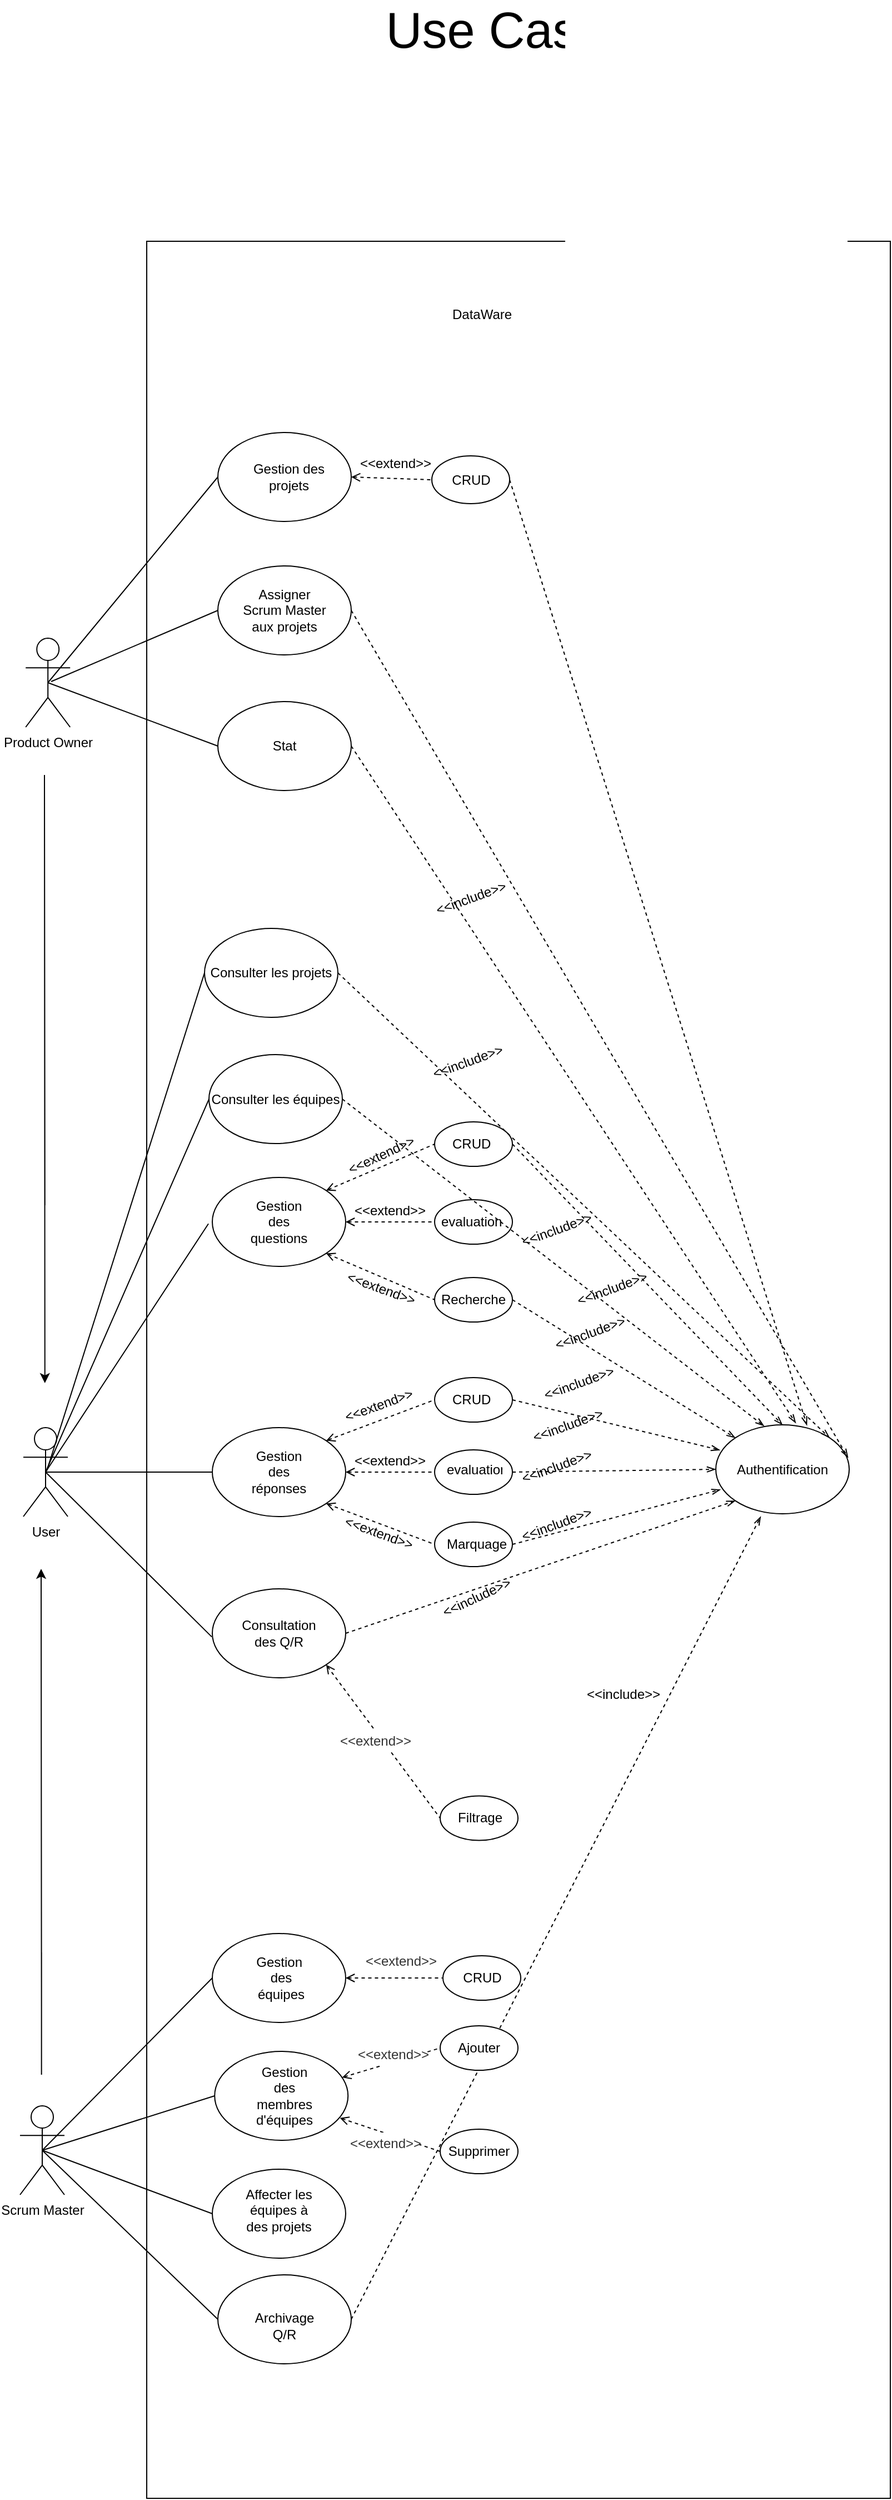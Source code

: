 <mxfile version="22.1.7" type="github" pages="3">
  <diagram name="Page-1" id="vLdt1EKLcYfqACjDj4Af">
    <mxGraphModel dx="3320" dy="3677" grid="0" gridSize="10" guides="1" tooltips="1" connect="1" arrows="1" fold="1" page="0" pageScale="1" pageWidth="850" pageHeight="1100" math="0" shadow="0">
      <root>
        <mxCell id="0" />
        <mxCell id="1" parent="0" />
        <mxCell id="L7YuDO2iPrU_yHy6kH_p-1" value="" style="rounded=0;whiteSpace=wrap;html=1;" vertex="1" parent="1">
          <mxGeometry x="262" y="-1358" width="669" height="2030" as="geometry" />
        </mxCell>
        <mxCell id="L7YuDO2iPrU_yHy6kH_p-2" value="User" style="shape=umlActor;verticalLabelPosition=bottom;verticalAlign=top;html=1;outlineConnect=0;" vertex="1" parent="1">
          <mxGeometry x="151" y="-291" width="40" height="80" as="geometry" />
        </mxCell>
        <mxCell id="L7YuDO2iPrU_yHy6kH_p-3" value="Product Owner" style="shape=umlActor;verticalLabelPosition=bottom;verticalAlign=top;html=1;outlineConnect=0;" vertex="1" parent="1">
          <mxGeometry x="153.11" y="-1001" width="40" height="80" as="geometry" />
        </mxCell>
        <mxCell id="L7YuDO2iPrU_yHy6kH_p-4" value="Scrum Master" style="shape=umlActor;verticalLabelPosition=bottom;verticalAlign=top;html=1;outlineConnect=0;" vertex="1" parent="1">
          <mxGeometry x="148" y="319" width="40" height="80" as="geometry" />
        </mxCell>
        <mxCell id="L7YuDO2iPrU_yHy6kH_p-5" value="" style="endArrow=classic;html=1;rounded=0;" edge="1" parent="1">
          <mxGeometry width="50" height="50" relative="1" as="geometry">
            <mxPoint x="170.38" y="-491" as="sourcePoint" />
            <mxPoint x="170.38" y="-331" as="targetPoint" />
            <Array as="points">
              <mxPoint x="170" y="-878" />
            </Array>
          </mxGeometry>
        </mxCell>
        <mxCell id="L7YuDO2iPrU_yHy6kH_p-6" value="" style="endArrow=classic;html=1;rounded=0;" edge="1" parent="1">
          <mxGeometry width="50" height="50" relative="1" as="geometry">
            <mxPoint x="167.33" y="181" as="sourcePoint" />
            <mxPoint x="167" y="-164" as="targetPoint" />
            <Array as="points">
              <mxPoint x="167.33" y="291" />
              <mxPoint x="167.33" y="231" />
            </Array>
          </mxGeometry>
        </mxCell>
        <mxCell id="L7YuDO2iPrU_yHy6kH_p-7" value="" style="ellipse;whiteSpace=wrap;html=1;" vertex="1" parent="1">
          <mxGeometry x="326" y="-944" width="120" height="80" as="geometry" />
        </mxCell>
        <mxCell id="L7YuDO2iPrU_yHy6kH_p-8" value="Stat" style="text;html=1;strokeColor=none;fillColor=none;align=center;verticalAlign=middle;whiteSpace=wrap;rounded=0;" vertex="1" parent="1">
          <mxGeometry x="356" y="-919" width="60" height="30" as="geometry" />
        </mxCell>
        <mxCell id="L7YuDO2iPrU_yHy6kH_p-9" value="" style="ellipse;whiteSpace=wrap;html=1;" vertex="1" parent="1">
          <mxGeometry x="326" y="471" width="120" height="80" as="geometry" />
        </mxCell>
        <mxCell id="L7YuDO2iPrU_yHy6kH_p-10" value="" style="ellipse;whiteSpace=wrap;html=1;" vertex="1" parent="1">
          <mxGeometry x="321" y="-516" width="120" height="80" as="geometry" />
        </mxCell>
        <mxCell id="L7YuDO2iPrU_yHy6kH_p-11" value="" style="ellipse;whiteSpace=wrap;html=1;" vertex="1" parent="1">
          <mxGeometry x="321" y="-291" width="120" height="80" as="geometry" />
        </mxCell>
        <mxCell id="L7YuDO2iPrU_yHy6kH_p-12" value="" style="ellipse;whiteSpace=wrap;html=1;" vertex="1" parent="1">
          <mxGeometry x="321" y="-146" width="120" height="80" as="geometry" />
        </mxCell>
        <mxCell id="L7YuDO2iPrU_yHy6kH_p-13" value="Gestion des questions" style="text;html=1;strokeColor=none;fillColor=none;align=center;verticalAlign=middle;whiteSpace=wrap;rounded=0;" vertex="1" parent="1">
          <mxGeometry x="351" y="-491" width="60" height="30" as="geometry" />
        </mxCell>
        <mxCell id="L7YuDO2iPrU_yHy6kH_p-14" value="Gestion des réponses" style="text;html=1;strokeColor=none;fillColor=none;align=center;verticalAlign=middle;whiteSpace=wrap;rounded=0;" vertex="1" parent="1">
          <mxGeometry x="351" y="-266" width="60" height="30" as="geometry" />
        </mxCell>
        <mxCell id="L7YuDO2iPrU_yHy6kH_p-15" value="Consultation des Q/R" style="text;html=1;strokeColor=none;fillColor=none;align=center;verticalAlign=middle;whiteSpace=wrap;rounded=0;" vertex="1" parent="1">
          <mxGeometry x="351" y="-121" width="60" height="30" as="geometry" />
        </mxCell>
        <mxCell id="L7YuDO2iPrU_yHy6kH_p-16" value="" style="endArrow=none;html=1;rounded=0;entryX=-0.029;entryY=0.52;entryDx=0;entryDy=0;entryPerimeter=0;exitX=0.5;exitY=0.5;exitDx=0;exitDy=0;exitPerimeter=0;" edge="1" parent="1" source="L7YuDO2iPrU_yHy6kH_p-2" target="L7YuDO2iPrU_yHy6kH_p-10">
          <mxGeometry width="50" height="50" relative="1" as="geometry">
            <mxPoint x="171" y="-296" as="sourcePoint" />
            <mxPoint x="221" y="-346" as="targetPoint" />
          </mxGeometry>
        </mxCell>
        <mxCell id="L7YuDO2iPrU_yHy6kH_p-17" value="" style="endArrow=none;html=1;rounded=0;entryX=0;entryY=0.5;entryDx=0;entryDy=0;exitX=0.5;exitY=0.5;exitDx=0;exitDy=0;exitPerimeter=0;" edge="1" parent="1" source="L7YuDO2iPrU_yHy6kH_p-2" target="L7YuDO2iPrU_yHy6kH_p-11">
          <mxGeometry width="50" height="50" relative="1" as="geometry">
            <mxPoint x="171" y="-296" as="sourcePoint" />
            <mxPoint x="321" y="-296" as="targetPoint" />
          </mxGeometry>
        </mxCell>
        <mxCell id="L7YuDO2iPrU_yHy6kH_p-18" value="" style="endArrow=none;html=1;rounded=0;exitX=0.5;exitY=0.5;exitDx=0;exitDy=0;exitPerimeter=0;entryX=-0.004;entryY=0.54;entryDx=0;entryDy=0;entryPerimeter=0;" edge="1" parent="1" source="L7YuDO2iPrU_yHy6kH_p-2" target="L7YuDO2iPrU_yHy6kH_p-12">
          <mxGeometry width="50" height="50" relative="1" as="geometry">
            <mxPoint x="271" y="-136" as="sourcePoint" />
            <mxPoint x="321" y="-186" as="targetPoint" />
          </mxGeometry>
        </mxCell>
        <mxCell id="L7YuDO2iPrU_yHy6kH_p-19" value="Archivage Q/R" style="text;html=1;strokeColor=none;fillColor=none;align=center;verticalAlign=middle;whiteSpace=wrap;rounded=0;" vertex="1" parent="1">
          <mxGeometry x="351" y="189" width="60" height="30" as="geometry" />
        </mxCell>
        <mxCell id="L7YuDO2iPrU_yHy6kH_p-20" value="" style="endArrow=none;html=1;rounded=0;exitX=0.5;exitY=0.5;exitDx=0;exitDy=0;exitPerimeter=0;entryX=0;entryY=0.5;entryDx=0;entryDy=0;" edge="1" parent="1" source="L7YuDO2iPrU_yHy6kH_p-4" target="L7YuDO2iPrU_yHy6kH_p-9">
          <mxGeometry width="50" height="50" relative="1" as="geometry">
            <mxPoint x="268" y="339" as="sourcePoint" />
            <mxPoint x="318" y="289" as="targetPoint" />
          </mxGeometry>
        </mxCell>
        <mxCell id="L7YuDO2iPrU_yHy6kH_p-21" value="" style="endArrow=none;html=1;rounded=0;exitX=0.5;exitY=0.5;exitDx=0;exitDy=0;exitPerimeter=0;entryX=0;entryY=0.5;entryDx=0;entryDy=0;" edge="1" parent="1" source="L7YuDO2iPrU_yHy6kH_p-3" target="L7YuDO2iPrU_yHy6kH_p-7">
          <mxGeometry width="50" height="50" relative="1" as="geometry">
            <mxPoint x="302.11" y="-906" as="sourcePoint" />
            <mxPoint x="352.11" y="-956" as="targetPoint" />
          </mxGeometry>
        </mxCell>
        <mxCell id="L7YuDO2iPrU_yHy6kH_p-22" value="" style="ellipse;whiteSpace=wrap;html=1;" vertex="1" parent="1">
          <mxGeometry x="521" y="-566" width="70" height="40" as="geometry" />
        </mxCell>
        <mxCell id="L7YuDO2iPrU_yHy6kH_p-23" value="" style="ellipse;whiteSpace=wrap;html=1;" vertex="1" parent="1">
          <mxGeometry x="521" y="-496" width="70" height="40" as="geometry" />
        </mxCell>
        <mxCell id="L7YuDO2iPrU_yHy6kH_p-24" value="" style="ellipse;whiteSpace=wrap;html=1;" vertex="1" parent="1">
          <mxGeometry x="521" y="-271" width="70" height="40" as="geometry" />
        </mxCell>
        <mxCell id="L7YuDO2iPrU_yHy6kH_p-25" value="" style="ellipse;whiteSpace=wrap;html=1;" vertex="1" parent="1">
          <mxGeometry x="521" y="-336" width="70" height="40" as="geometry" />
        </mxCell>
        <mxCell id="L7YuDO2iPrU_yHy6kH_p-26" value="" style="ellipse;whiteSpace=wrap;html=1;" vertex="1" parent="1">
          <mxGeometry x="521" y="-426" width="70" height="40" as="geometry" />
        </mxCell>
        <mxCell id="L7YuDO2iPrU_yHy6kH_p-27" value="" style="ellipse;whiteSpace=wrap;html=1;" vertex="1" parent="1">
          <mxGeometry x="521" y="-206" width="70" height="40" as="geometry" />
        </mxCell>
        <mxCell id="L7YuDO2iPrU_yHy6kH_p-28" value="" style="ellipse;whiteSpace=wrap;html=1;" vertex="1" parent="1">
          <mxGeometry x="526" y="40.25" width="70" height="40" as="geometry" />
        </mxCell>
        <mxCell id="L7YuDO2iPrU_yHy6kH_p-29" value="CRUD" style="text;strokeColor=none;fillColor=none;align=left;verticalAlign=middle;spacingLeft=4;spacingRight=4;overflow=hidden;points=[[0,0.5],[1,0.5]];portConstraint=eastwest;rotatable=0;whiteSpace=wrap;html=1;" vertex="1" parent="1">
          <mxGeometry x="531" y="-561" width="80" height="30" as="geometry" />
        </mxCell>
        <mxCell id="L7YuDO2iPrU_yHy6kH_p-30" value="evaluation" style="text;strokeColor=none;fillColor=none;align=left;verticalAlign=middle;spacingLeft=4;spacingRight=4;overflow=hidden;points=[[0,0.5],[1,0.5]];portConstraint=eastwest;rotatable=0;whiteSpace=wrap;html=1;" vertex="1" parent="1">
          <mxGeometry x="521" y="-487.25" width="65" height="22.5" as="geometry" />
        </mxCell>
        <mxCell id="L7YuDO2iPrU_yHy6kH_p-31" value="Recherche" style="text;html=1;strokeColor=none;fillColor=none;align=center;verticalAlign=middle;whiteSpace=wrap;rounded=0;" vertex="1" parent="1">
          <mxGeometry x="526" y="-421" width="60" height="30" as="geometry" />
        </mxCell>
        <mxCell id="L7YuDO2iPrU_yHy6kH_p-32" value="CRUD" style="text;strokeColor=none;fillColor=none;align=left;verticalAlign=middle;spacingLeft=4;spacingRight=4;overflow=hidden;points=[[0,0.5],[1,0.5]];portConstraint=eastwest;rotatable=0;whiteSpace=wrap;html=1;" vertex="1" parent="1">
          <mxGeometry x="531" y="-326" width="50" height="20" as="geometry" />
        </mxCell>
        <mxCell id="L7YuDO2iPrU_yHy6kH_p-33" value="evaluation" style="text;strokeColor=none;fillColor=none;align=left;verticalAlign=middle;spacingLeft=4;spacingRight=4;overflow=hidden;points=[[0,0.5],[1,0.5]];portConstraint=eastwest;rotatable=0;whiteSpace=wrap;html=1;" vertex="1" parent="1">
          <mxGeometry x="526" y="-266" width="60" height="25" as="geometry" />
        </mxCell>
        <mxCell id="L7YuDO2iPrU_yHy6kH_p-34" value="Marquage" style="text;strokeColor=none;fillColor=none;align=left;verticalAlign=middle;spacingLeft=4;spacingRight=4;overflow=hidden;points=[[0,0.5],[1,0.5]];portConstraint=eastwest;rotatable=0;whiteSpace=wrap;html=1;" vertex="1" parent="1">
          <mxGeometry x="526" y="-198.5" width="65" height="25" as="geometry" />
        </mxCell>
        <mxCell id="L7YuDO2iPrU_yHy6kH_p-35" value="Filtrage" style="text;strokeColor=none;fillColor=none;align=left;verticalAlign=middle;spacingLeft=4;spacingRight=4;overflow=hidden;points=[[0,0.5],[1,0.5]];portConstraint=eastwest;rotatable=0;whiteSpace=wrap;html=1;" vertex="1" parent="1">
          <mxGeometry x="536" y="49" width="55" height="22.5" as="geometry" />
        </mxCell>
        <mxCell id="L7YuDO2iPrU_yHy6kH_p-36" value="" style="endArrow=none;dashed=1;html=1;rounded=0;exitX=1;exitY=0;exitDx=0;exitDy=0;startArrow=open;startFill=0;" edge="1" parent="1" source="L7YuDO2iPrU_yHy6kH_p-10">
          <mxGeometry width="50" height="50" relative="1" as="geometry">
            <mxPoint x="471" y="-496" as="sourcePoint" />
            <mxPoint x="521" y="-546" as="targetPoint" />
          </mxGeometry>
        </mxCell>
        <mxCell id="L7YuDO2iPrU_yHy6kH_p-37" value="" style="endArrow=none;dashed=1;html=1;rounded=0;exitX=1;exitY=0.5;exitDx=0;exitDy=0;entryX=0;entryY=0.5;entryDx=0;entryDy=0;startArrow=open;startFill=0;" edge="1" parent="1" source="L7YuDO2iPrU_yHy6kH_p-10" target="L7YuDO2iPrU_yHy6kH_p-23">
          <mxGeometry width="50" height="50" relative="1" as="geometry">
            <mxPoint x="433" y="-494" as="sourcePoint" />
            <mxPoint x="531" y="-536" as="targetPoint" />
          </mxGeometry>
        </mxCell>
        <mxCell id="L7YuDO2iPrU_yHy6kH_p-38" value="" style="endArrow=none;dashed=1;html=1;rounded=0;exitX=1;exitY=1;exitDx=0;exitDy=0;entryX=0;entryY=0.5;entryDx=0;entryDy=0;startArrow=open;startFill=0;" edge="1" parent="1" source="L7YuDO2iPrU_yHy6kH_p-10" target="L7YuDO2iPrU_yHy6kH_p-26">
          <mxGeometry width="50" height="50" relative="1" as="geometry">
            <mxPoint x="451" y="-466" as="sourcePoint" />
            <mxPoint x="531" y="-466" as="targetPoint" />
          </mxGeometry>
        </mxCell>
        <mxCell id="L7YuDO2iPrU_yHy6kH_p-39" value="DataWare" style="text;strokeColor=none;fillColor=none;align=left;verticalAlign=middle;spacingLeft=4;spacingRight=4;overflow=hidden;points=[[0,0.5],[1,0.5]];portConstraint=eastwest;rotatable=0;whiteSpace=wrap;html=1;" vertex="1" parent="1">
          <mxGeometry x="531" y="-1307" width="80" height="30" as="geometry" />
        </mxCell>
        <mxCell id="L7YuDO2iPrU_yHy6kH_p-40" value="" style="endArrow=none;dashed=1;html=1;rounded=0;entryX=0;entryY=0.5;entryDx=0;entryDy=0;exitX=1;exitY=0;exitDx=0;exitDy=0;startArrow=open;startFill=0;" edge="1" parent="1" source="L7YuDO2iPrU_yHy6kH_p-11" target="L7YuDO2iPrU_yHy6kH_p-25">
          <mxGeometry width="50" height="50" relative="1" as="geometry">
            <mxPoint x="433" y="-494" as="sourcePoint" />
            <mxPoint x="531" y="-536" as="targetPoint" />
          </mxGeometry>
        </mxCell>
        <mxCell id="L7YuDO2iPrU_yHy6kH_p-41" value="" style="endArrow=none;dashed=1;html=1;rounded=0;entryX=0;entryY=0.5;entryDx=0;entryDy=0;exitX=1;exitY=0.5;exitDx=0;exitDy=0;startArrow=open;startFill=0;" edge="1" parent="1" source="L7YuDO2iPrU_yHy6kH_p-11" target="L7YuDO2iPrU_yHy6kH_p-24">
          <mxGeometry width="50" height="50" relative="1" as="geometry">
            <mxPoint x="433" y="-269" as="sourcePoint" />
            <mxPoint x="531" y="-306" as="targetPoint" />
          </mxGeometry>
        </mxCell>
        <mxCell id="L7YuDO2iPrU_yHy6kH_p-42" value="" style="endArrow=none;dashed=1;html=1;rounded=0;entryX=0;entryY=0.5;entryDx=0;entryDy=0;exitX=1;exitY=1;exitDx=0;exitDy=0;startArrow=open;startFill=0;" edge="1" parent="1" source="L7YuDO2iPrU_yHy6kH_p-11" target="L7YuDO2iPrU_yHy6kH_p-27">
          <mxGeometry width="50" height="50" relative="1" as="geometry">
            <mxPoint x="443" y="-259" as="sourcePoint" />
            <mxPoint x="541" y="-296" as="targetPoint" />
          </mxGeometry>
        </mxCell>
        <mxCell id="L7YuDO2iPrU_yHy6kH_p-43" value="" style="endArrow=none;dashed=1;html=1;rounded=0;entryX=0;entryY=0.5;entryDx=0;entryDy=0;exitX=1;exitY=1;exitDx=0;exitDy=0;startArrow=open;startFill=0;" edge="1" parent="1" source="L7YuDO2iPrU_yHy6kH_p-12" target="L7YuDO2iPrU_yHy6kH_p-28">
          <mxGeometry width="50" height="50" relative="1" as="geometry">
            <mxPoint x="448.106" y="-96.996" as="sourcePoint" />
            <mxPoint x="550.68" y="40.97" as="targetPoint" />
          </mxGeometry>
        </mxCell>
        <mxCell id="L7YuDO2iPrU_yHy6kH_p-44" value="&amp;lt;&amp;lt;extend&amp;gt;&amp;gt;" style="text;html=1;strokeColor=none;fillColor=none;align=center;verticalAlign=middle;whiteSpace=wrap;rounded=0;rotation=-25;" vertex="1" parent="1">
          <mxGeometry x="443.11" y="-546.47" width="60" height="20" as="geometry" />
        </mxCell>
        <mxCell id="L7YuDO2iPrU_yHy6kH_p-45" value="&amp;lt;&amp;lt;extend&amp;gt;&amp;gt;" style="text;html=1;strokeColor=none;fillColor=none;align=center;verticalAlign=middle;whiteSpace=wrap;rounded=0;" vertex="1" parent="1">
          <mxGeometry x="451" y="-496" width="60" height="20" as="geometry" />
        </mxCell>
        <mxCell id="L7YuDO2iPrU_yHy6kH_p-46" value="&amp;lt;&amp;lt;extend&amp;gt;&amp;gt;" style="text;html=1;strokeColor=none;fillColor=none;align=center;verticalAlign=middle;whiteSpace=wrap;rounded=0;rotation=20;" vertex="1" parent="1">
          <mxGeometry x="442.71" y="-425.7" width="60" height="20" as="geometry" />
        </mxCell>
        <mxCell id="L7YuDO2iPrU_yHy6kH_p-47" value="&amp;lt;&amp;lt;extend&amp;gt;&amp;gt;" style="text;html=1;strokeColor=none;fillColor=none;align=center;verticalAlign=middle;whiteSpace=wrap;rounded=0;rotation=-20;" vertex="1" parent="1">
          <mxGeometry x="441" y="-326" width="60" height="30" as="geometry" />
        </mxCell>
        <mxCell id="L7YuDO2iPrU_yHy6kH_p-48" value="&amp;lt;&amp;lt;extend&amp;gt;&amp;gt;" style="text;html=1;strokeColor=none;fillColor=none;align=center;verticalAlign=middle;whiteSpace=wrap;rounded=0;" vertex="1" parent="1">
          <mxGeometry x="451" y="-276" width="60" height="30" as="geometry" />
        </mxCell>
        <mxCell id="L7YuDO2iPrU_yHy6kH_p-49" value="&amp;lt;&amp;lt;extend&amp;gt;&amp;gt;" style="text;html=1;strokeColor=none;fillColor=none;align=center;verticalAlign=middle;whiteSpace=wrap;rounded=0;rotation=20;" vertex="1" parent="1">
          <mxGeometry x="441" y="-211" width="60" height="30" as="geometry" />
        </mxCell>
        <mxCell id="L7YuDO2iPrU_yHy6kH_p-50" value="&amp;lt;&amp;lt;extend&amp;gt;&amp;gt;" style="text;html=1;align=center;verticalAlign=middle;whiteSpace=wrap;rounded=0;fillColor=default;fontColor=#333333;strokeColor=none;" vertex="1" parent="1">
          <mxGeometry x="438" y="-19" width="60" height="20" as="geometry" />
        </mxCell>
        <mxCell id="L7YuDO2iPrU_yHy6kH_p-51" value="" style="ellipse;whiteSpace=wrap;html=1;" vertex="1" parent="1">
          <mxGeometry x="774" y="-293.5" width="120" height="80" as="geometry" />
        </mxCell>
        <mxCell id="L7YuDO2iPrU_yHy6kH_p-52" value="Authentification" style="text;html=1;strokeColor=none;fillColor=none;align=center;verticalAlign=middle;whiteSpace=wrap;rounded=0;" vertex="1" parent="1">
          <mxGeometry x="799" y="-270" width="70" height="33" as="geometry" />
        </mxCell>
        <mxCell id="L7YuDO2iPrU_yHy6kH_p-53" value="" style="endArrow=openThin;dashed=1;html=1;rounded=0;exitX=0.75;exitY=0.5;exitDx=0;exitDy=0;exitPerimeter=0;entryX=0.5;entryY=0;entryDx=0;entryDy=0;endFill=0;" edge="1" parent="1" source="L7YuDO2iPrU_yHy6kH_p-29" target="L7YuDO2iPrU_yHy6kH_p-51">
          <mxGeometry width="50" height="50" relative="1" as="geometry">
            <mxPoint x="651" y="-216" as="sourcePoint" />
            <mxPoint x="701" y="-266" as="targetPoint" />
          </mxGeometry>
        </mxCell>
        <mxCell id="L7YuDO2iPrU_yHy6kH_p-54" value="" style="endArrow=openThin;dashed=1;html=1;rounded=0;exitX=1;exitY=0.5;exitDx=0;exitDy=0;entryX=0;entryY=0;entryDx=0;entryDy=0;endFill=0;" edge="1" parent="1" source="L7YuDO2iPrU_yHy6kH_p-26" target="L7YuDO2iPrU_yHy6kH_p-51">
          <mxGeometry width="50" height="50" relative="1" as="geometry">
            <mxPoint x="601" y="-466" as="sourcePoint" />
            <mxPoint x="709" y="-256" as="targetPoint" />
          </mxGeometry>
        </mxCell>
        <mxCell id="L7YuDO2iPrU_yHy6kH_p-55" value="" style="endArrow=openThin;dashed=1;html=1;rounded=0;exitX=1;exitY=0.5;exitDx=0;exitDy=0;entryX=0.031;entryY=0.284;entryDx=0;entryDy=0;entryPerimeter=0;endFill=0;" edge="1" parent="1" source="L7YuDO2iPrU_yHy6kH_p-25" target="L7YuDO2iPrU_yHy6kH_p-51">
          <mxGeometry width="50" height="50" relative="1" as="geometry">
            <mxPoint x="601" y="-396" as="sourcePoint" />
            <mxPoint x="709" y="-256" as="targetPoint" />
          </mxGeometry>
        </mxCell>
        <mxCell id="L7YuDO2iPrU_yHy6kH_p-56" value="" style="endArrow=openThin;dashed=1;html=1;rounded=0;exitX=1;exitY=0.5;exitDx=0;exitDy=0;entryX=0.035;entryY=0.728;entryDx=0;entryDy=0;entryPerimeter=0;endFill=0;" edge="1" parent="1" source="L7YuDO2iPrU_yHy6kH_p-34" target="L7YuDO2iPrU_yHy6kH_p-51">
          <mxGeometry width="50" height="50" relative="1" as="geometry">
            <mxPoint x="611" y="-296" as="sourcePoint" />
            <mxPoint x="701" y="-231" as="targetPoint" />
          </mxGeometry>
        </mxCell>
        <mxCell id="L7YuDO2iPrU_yHy6kH_p-57" value="" style="endArrow=openThin;dashed=1;html=1;rounded=0;exitX=1;exitY=0.5;exitDx=0;exitDy=0;entryX=0;entryY=1;entryDx=0;entryDy=0;endFill=0;" edge="1" parent="1" source="L7YuDO2iPrU_yHy6kH_p-12" target="L7YuDO2iPrU_yHy6kH_p-51">
          <mxGeometry width="50" height="50" relative="1" as="geometry">
            <mxPoint x="601" y="-176" as="sourcePoint" />
            <mxPoint x="695" y="-210" as="targetPoint" />
          </mxGeometry>
        </mxCell>
        <mxCell id="L7YuDO2iPrU_yHy6kH_p-58" value="&amp;lt;&amp;lt;include&amp;gt;&amp;gt;" style="text;html=1;strokeColor=none;fillColor=none;align=center;verticalAlign=middle;whiteSpace=wrap;rounded=0;rotation=-20;" vertex="1" parent="1">
          <mxGeometry x="651" y="-430.7" width="60" height="30" as="geometry" />
        </mxCell>
        <mxCell id="L7YuDO2iPrU_yHy6kH_p-59" value="&amp;lt;&amp;lt;include&amp;gt;&amp;gt;" style="text;html=1;strokeColor=none;fillColor=none;align=center;verticalAlign=middle;whiteSpace=wrap;rounded=0;rotation=-20;" vertex="1" parent="1">
          <mxGeometry x="631" y="-391" width="60" height="30" as="geometry" />
        </mxCell>
        <mxCell id="L7YuDO2iPrU_yHy6kH_p-60" value="&amp;lt;&amp;lt;include&amp;gt;&amp;gt;" style="text;html=1;strokeColor=none;fillColor=none;align=center;verticalAlign=middle;whiteSpace=wrap;rounded=0;rotation=-20;" vertex="1" parent="1">
          <mxGeometry x="621" y="-346" width="60" height="30" as="geometry" />
        </mxCell>
        <mxCell id="L7YuDO2iPrU_yHy6kH_p-61" value="&amp;lt;&amp;lt;include&amp;gt;&amp;gt;" style="text;html=1;strokeColor=none;fillColor=none;align=center;verticalAlign=middle;whiteSpace=wrap;rounded=0;rotation=-20;" vertex="1" parent="1">
          <mxGeometry x="611" y="-308" width="60" height="30" as="geometry" />
        </mxCell>
        <mxCell id="L7YuDO2iPrU_yHy6kH_p-62" value="&amp;lt;&amp;lt;include&amp;gt;&amp;gt;" style="text;html=1;strokeColor=none;fillColor=none;align=center;verticalAlign=middle;whiteSpace=wrap;rounded=0;rotation=-20;" vertex="1" parent="1">
          <mxGeometry x="601" y="-218.84" width="60" height="30" as="geometry" />
        </mxCell>
        <mxCell id="L7YuDO2iPrU_yHy6kH_p-63" value="&amp;lt;&amp;lt;include&amp;gt;&amp;gt;" style="text;html=1;strokeColor=none;fillColor=none;align=center;verticalAlign=middle;whiteSpace=wrap;rounded=0;rotation=-25;" vertex="1" parent="1">
          <mxGeometry x="528.5" y="-153" width="60" height="30" as="geometry" />
        </mxCell>
        <mxCell id="L7YuDO2iPrU_yHy6kH_p-64" value="" style="endArrow=openThin;dashed=1;html=1;rounded=0;exitX=1;exitY=0.5;exitDx=0;exitDy=0;entryX=0.337;entryY=1.03;entryDx=0;entryDy=0;entryPerimeter=0;endFill=0;" edge="1" parent="1" source="L7YuDO2iPrU_yHy6kH_p-9" target="L7YuDO2iPrU_yHy6kH_p-51">
          <mxGeometry width="50" height="50" relative="1" as="geometry">
            <mxPoint x="630" y="-210" as="sourcePoint" />
            <mxPoint x="738" y="-314" as="targetPoint" />
          </mxGeometry>
        </mxCell>
        <mxCell id="L7YuDO2iPrU_yHy6kH_p-65" value="&amp;lt;&amp;lt;include&amp;gt;&amp;gt;" style="text;html=1;strokeColor=none;fillColor=none;align=center;verticalAlign=middle;whiteSpace=wrap;rounded=0;rotation=0;" vertex="1" parent="1">
          <mxGeometry x="661" y="-66" width="60" height="30" as="geometry" />
        </mxCell>
        <mxCell id="L7YuDO2iPrU_yHy6kH_p-66" value="" style="endArrow=openThin;dashed=1;html=1;rounded=0;exitX=1;exitY=0.5;exitDx=0;exitDy=0;entryX=0;entryY=0.5;entryDx=0;entryDy=0;endFill=0;" edge="1" parent="1" source="L7YuDO2iPrU_yHy6kH_p-24" target="L7YuDO2iPrU_yHy6kH_p-51">
          <mxGeometry width="50" height="50" relative="1" as="geometry">
            <mxPoint x="601" y="-306" as="sourcePoint" />
            <mxPoint x="695" y="-245" as="targetPoint" />
          </mxGeometry>
        </mxCell>
        <mxCell id="L7YuDO2iPrU_yHy6kH_p-67" value="&amp;lt;&amp;lt;include&amp;gt;&amp;gt;" style="text;html=1;strokeColor=none;fillColor=none;align=center;verticalAlign=middle;whiteSpace=wrap;rounded=0;rotation=-20;" vertex="1" parent="1">
          <mxGeometry x="601" y="-271" width="60" height="30" as="geometry" />
        </mxCell>
        <mxCell id="L7YuDO2iPrU_yHy6kH_p-68" value="" style="endArrow=openThin;dashed=1;html=1;rounded=0;exitX=1;exitY=0.5;exitDx=0;exitDy=0;endFill=0;" edge="1" parent="1" source="L7YuDO2iPrU_yHy6kH_p-7">
          <mxGeometry width="50" height="50" relative="1" as="geometry">
            <mxPoint x="630" y="-650" as="sourcePoint" />
            <mxPoint x="846" y="-295" as="targetPoint" />
          </mxGeometry>
        </mxCell>
        <mxCell id="L7YuDO2iPrU_yHy6kH_p-69" value="&amp;lt;&amp;lt;include&amp;gt;&amp;gt;" style="text;html=1;strokeColor=none;fillColor=none;align=center;verticalAlign=middle;whiteSpace=wrap;rounded=0;rotation=-20;" vertex="1" parent="1">
          <mxGeometry x="523.5" y="-782" width="60" height="30" as="geometry" />
        </mxCell>
        <mxCell id="L7YuDO2iPrU_yHy6kH_p-70" value="&lt;font style=&quot;font-size: 45px;&quot;&gt;Use Case&lt;/font&gt;" style="text;html=1;strokeColor=none;fillColor=none;align=center;verticalAlign=middle;whiteSpace=wrap;rounded=0;" vertex="1" parent="1">
          <mxGeometry x="461" y="-1563" width="230" height="30" as="geometry" />
        </mxCell>
        <mxCell id="L7YuDO2iPrU_yHy6kH_p-71" value="" style="ellipse;whiteSpace=wrap;html=1;" vertex="1" parent="1">
          <mxGeometry x="321" y="164" width="120" height="80" as="geometry" />
        </mxCell>
        <mxCell id="L7YuDO2iPrU_yHy6kH_p-72" value="" style="ellipse;whiteSpace=wrap;html=1;" vertex="1" parent="1">
          <mxGeometry x="323.11" y="270" width="120" height="80" as="geometry" />
        </mxCell>
        <mxCell id="L7YuDO2iPrU_yHy6kH_p-73" value="" style="ellipse;whiteSpace=wrap;html=1;" vertex="1" parent="1">
          <mxGeometry x="321" y="376" width="120" height="80" as="geometry" />
        </mxCell>
        <mxCell id="L7YuDO2iPrU_yHy6kH_p-74" value="Gestion des membres d&#39;équipes" style="text;html=1;strokeColor=none;fillColor=none;align=center;verticalAlign=middle;whiteSpace=wrap;rounded=0;" vertex="1" parent="1">
          <mxGeometry x="356" y="295" width="60" height="30" as="geometry" />
        </mxCell>
        <mxCell id="L7YuDO2iPrU_yHy6kH_p-75" value="Affecter les équipes à des projets" style="text;html=1;strokeColor=none;fillColor=none;align=center;verticalAlign=middle;whiteSpace=wrap;rounded=0;" vertex="1" parent="1">
          <mxGeometry x="344.95" y="382" width="72.11" height="61" as="geometry" />
        </mxCell>
        <mxCell id="L7YuDO2iPrU_yHy6kH_p-76" value="Archivage Q/R" style="text;html=1;strokeColor=none;fillColor=none;align=center;verticalAlign=middle;whiteSpace=wrap;rounded=0;" vertex="1" parent="1">
          <mxGeometry x="356" y="502" width="60" height="30" as="geometry" />
        </mxCell>
        <mxCell id="L7YuDO2iPrU_yHy6kH_p-77" value="Gestion&amp;nbsp; des équipes" style="text;html=1;strokeColor=none;fillColor=none;align=center;verticalAlign=middle;whiteSpace=wrap;rounded=0;" vertex="1" parent="1">
          <mxGeometry x="353.11" y="189" width="60" height="30" as="geometry" />
        </mxCell>
        <mxCell id="L7YuDO2iPrU_yHy6kH_p-78" value="" style="endArrow=none;html=1;rounded=0;exitX=0.5;exitY=0.5;exitDx=0;exitDy=0;exitPerimeter=0;entryX=0;entryY=0.5;entryDx=0;entryDy=0;" edge="1" parent="1" source="L7YuDO2iPrU_yHy6kH_p-4" target="L7YuDO2iPrU_yHy6kH_p-71">
          <mxGeometry width="50" height="50" relative="1" as="geometry">
            <mxPoint x="166" y="49" as="sourcePoint" />
            <mxPoint x="350" y="201" as="targetPoint" />
          </mxGeometry>
        </mxCell>
        <mxCell id="L7YuDO2iPrU_yHy6kH_p-79" value="" style="endArrow=none;html=1;rounded=0;exitX=0.5;exitY=0.5;exitDx=0;exitDy=0;exitPerimeter=0;entryX=0;entryY=0.5;entryDx=0;entryDy=0;" edge="1" parent="1" source="L7YuDO2iPrU_yHy6kH_p-4" target="L7YuDO2iPrU_yHy6kH_p-72">
          <mxGeometry width="50" height="50" relative="1" as="geometry">
            <mxPoint x="188" y="379" as="sourcePoint" />
            <mxPoint x="372" y="531" as="targetPoint" />
          </mxGeometry>
        </mxCell>
        <mxCell id="L7YuDO2iPrU_yHy6kH_p-80" value="" style="endArrow=none;html=1;rounded=0;entryX=0;entryY=0.5;entryDx=0;entryDy=0;exitX=0.5;exitY=0.5;exitDx=0;exitDy=0;exitPerimeter=0;" edge="1" parent="1" source="L7YuDO2iPrU_yHy6kH_p-4" target="L7YuDO2iPrU_yHy6kH_p-73">
          <mxGeometry width="50" height="50" relative="1" as="geometry">
            <mxPoint x="170" y="361" as="sourcePoint" />
            <mxPoint x="382" y="541" as="targetPoint" />
          </mxGeometry>
        </mxCell>
        <mxCell id="L7YuDO2iPrU_yHy6kH_p-81" value="CRUD" style="ellipse;whiteSpace=wrap;html=1;" vertex="1" parent="1">
          <mxGeometry x="528.5" y="184" width="70" height="40" as="geometry" />
        </mxCell>
        <mxCell id="L7YuDO2iPrU_yHy6kH_p-82" value="" style="endArrow=none;dashed=1;html=1;rounded=0;entryX=0;entryY=0.5;entryDx=0;entryDy=0;exitX=1;exitY=0.5;exitDx=0;exitDy=0;startArrow=open;startFill=0;" edge="1" parent="1" source="L7YuDO2iPrU_yHy6kH_p-71" target="L7YuDO2iPrU_yHy6kH_p-81">
          <mxGeometry width="50" height="50" relative="1" as="geometry">
            <mxPoint x="422.68" y="72.72" as="sourcePoint" />
            <mxPoint x="525.68" y="210.72" as="targetPoint" />
          </mxGeometry>
        </mxCell>
        <mxCell id="L7YuDO2iPrU_yHy6kH_p-83" value="&amp;lt;&amp;lt;extend&amp;gt;&amp;gt;" style="text;html=1;align=center;verticalAlign=middle;whiteSpace=wrap;rounded=0;fillColor=default;fontColor=#333333;strokeColor=none;" vertex="1" parent="1">
          <mxGeometry x="461" y="179" width="60" height="20" as="geometry" />
        </mxCell>
        <mxCell id="L7YuDO2iPrU_yHy6kH_p-84" style="edgeStyle=none;curved=1;rounded=0;orthogonalLoop=1;jettySize=auto;html=1;exitX=0.5;exitY=0;exitDx=0;exitDy=0;fontSize=12;startSize=8;endSize=8;" edge="1" parent="1" source="L7YuDO2iPrU_yHy6kH_p-81" target="L7YuDO2iPrU_yHy6kH_p-81">
          <mxGeometry relative="1" as="geometry" />
        </mxCell>
        <mxCell id="L7YuDO2iPrU_yHy6kH_p-85" value="Ajouter" style="ellipse;whiteSpace=wrap;html=1;" vertex="1" parent="1">
          <mxGeometry x="526" y="247" width="70" height="40" as="geometry" />
        </mxCell>
        <mxCell id="L7YuDO2iPrU_yHy6kH_p-86" value="Supprimer" style="ellipse;whiteSpace=wrap;html=1;" vertex="1" parent="1">
          <mxGeometry x="526" y="340" width="70" height="40" as="geometry" />
        </mxCell>
        <mxCell id="L7YuDO2iPrU_yHy6kH_p-87" value="" style="endArrow=none;dashed=1;html=1;rounded=0;entryX=0;entryY=0.5;entryDx=0;entryDy=0;startArrow=open;startFill=0;" edge="1" parent="1" source="L7YuDO2iPrU_yHy6kH_p-72" target="L7YuDO2iPrU_yHy6kH_p-85">
          <mxGeometry width="50" height="50" relative="1" as="geometry">
            <mxPoint x="451" y="214" as="sourcePoint" />
            <mxPoint x="541" y="214" as="targetPoint" />
          </mxGeometry>
        </mxCell>
        <mxCell id="L7YuDO2iPrU_yHy6kH_p-88" value="&amp;lt;&amp;lt;extend&amp;gt;&amp;gt;" style="text;html=1;align=center;verticalAlign=middle;whiteSpace=wrap;rounded=0;fillColor=default;fontColor=#333333;strokeColor=none;" vertex="1" parent="1">
          <mxGeometry x="454" y="263" width="60" height="20" as="geometry" />
        </mxCell>
        <mxCell id="L7YuDO2iPrU_yHy6kH_p-89" value="" style="endArrow=none;dashed=1;html=1;rounded=0;entryX=0;entryY=0.5;entryDx=0;entryDy=0;exitX=0.939;exitY=0.749;exitDx=0;exitDy=0;startArrow=open;startFill=0;exitPerimeter=0;" edge="1" parent="1" source="L7YuDO2iPrU_yHy6kH_p-72" target="L7YuDO2iPrU_yHy6kH_p-86">
          <mxGeometry width="50" height="50" relative="1" as="geometry">
            <mxPoint x="451" y="214" as="sourcePoint" />
            <mxPoint x="541" y="214" as="targetPoint" />
          </mxGeometry>
        </mxCell>
        <mxCell id="L7YuDO2iPrU_yHy6kH_p-90" value="&amp;lt;&amp;lt;extend&amp;gt;&amp;gt;" style="text;html=1;align=center;verticalAlign=middle;whiteSpace=wrap;rounded=0;fillColor=default;fontColor=#333333;strokeColor=none;" vertex="1" parent="1">
          <mxGeometry x="447" y="343" width="60" height="20" as="geometry" />
        </mxCell>
        <mxCell id="L7YuDO2iPrU_yHy6kH_p-91" value="Consulter les équipes" style="ellipse;whiteSpace=wrap;html=1;" vertex="1" parent="1">
          <mxGeometry x="318" y="-626.47" width="120" height="80" as="geometry" />
        </mxCell>
        <mxCell id="L7YuDO2iPrU_yHy6kH_p-92" value="Consulter les projets" style="ellipse;whiteSpace=wrap;html=1;" vertex="1" parent="1">
          <mxGeometry x="314" y="-740" width="120" height="80" as="geometry" />
        </mxCell>
        <mxCell id="L7YuDO2iPrU_yHy6kH_p-93" value="" style="endArrow=none;html=1;rounded=0;entryX=0;entryY=0.5;entryDx=0;entryDy=0;" edge="1" parent="1" target="L7YuDO2iPrU_yHy6kH_p-92">
          <mxGeometry width="50" height="50" relative="1" as="geometry">
            <mxPoint x="172" y="-252" as="sourcePoint" />
            <mxPoint x="328" y="-464" as="targetPoint" />
          </mxGeometry>
        </mxCell>
        <mxCell id="L7YuDO2iPrU_yHy6kH_p-94" value="" style="endArrow=none;html=1;rounded=0;entryX=0;entryY=0.5;entryDx=0;entryDy=0;exitX=0.5;exitY=0.5;exitDx=0;exitDy=0;exitPerimeter=0;" edge="1" parent="1" source="L7YuDO2iPrU_yHy6kH_p-2" target="L7YuDO2iPrU_yHy6kH_p-91">
          <mxGeometry width="50" height="50" relative="1" as="geometry">
            <mxPoint x="182" y="-242" as="sourcePoint" />
            <mxPoint x="324" y="-690" as="targetPoint" />
          </mxGeometry>
        </mxCell>
        <mxCell id="L7YuDO2iPrU_yHy6kH_p-95" value="" style="endArrow=openThin;dashed=1;html=1;rounded=0;exitX=1;exitY=0.5;exitDx=0;exitDy=0;entryX=1;entryY=0;entryDx=0;entryDy=0;endFill=0;" edge="1" parent="1" source="L7YuDO2iPrU_yHy6kH_p-92" target="L7YuDO2iPrU_yHy6kH_p-51">
          <mxGeometry width="50" height="50" relative="1" as="geometry">
            <mxPoint x="601" y="-536" as="sourcePoint" />
            <mxPoint x="844" y="-283" as="targetPoint" />
          </mxGeometry>
        </mxCell>
        <mxCell id="L7YuDO2iPrU_yHy6kH_p-96" value="&amp;lt;&amp;lt;include&amp;gt;&amp;gt;" style="text;html=1;strokeColor=none;fillColor=none;align=center;verticalAlign=middle;whiteSpace=wrap;rounded=0;rotation=-20;" vertex="1" parent="1">
          <mxGeometry x="521" y="-635" width="60" height="30" as="geometry" />
        </mxCell>
        <mxCell id="L7YuDO2iPrU_yHy6kH_p-97" value="" style="endArrow=openThin;dashed=1;html=1;rounded=0;exitX=1;exitY=0.5;exitDx=0;exitDy=0;entryX=0.362;entryY=0.014;entryDx=0;entryDy=0;endFill=0;entryPerimeter=0;" edge="1" parent="1" source="L7YuDO2iPrU_yHy6kH_p-91" target="L7YuDO2iPrU_yHy6kH_p-51">
          <mxGeometry width="50" height="50" relative="1" as="geometry">
            <mxPoint x="444" y="-690" as="sourcePoint" />
            <mxPoint x="886" y="-272" as="targetPoint" />
          </mxGeometry>
        </mxCell>
        <mxCell id="L7YuDO2iPrU_yHy6kH_p-98" value="&amp;lt;&amp;lt;include&amp;gt;&amp;gt;" style="text;html=1;strokeColor=none;fillColor=none;align=center;verticalAlign=middle;whiteSpace=wrap;rounded=0;rotation=-20;" vertex="1" parent="1">
          <mxGeometry x="601" y="-484" width="60" height="30" as="geometry" />
        </mxCell>
        <mxCell id="L7YuDO2iPrU_yHy6kH_p-99" value="" style="ellipse;whiteSpace=wrap;html=1;" vertex="1" parent="1">
          <mxGeometry x="326" y="-1066" width="120" height="80" as="geometry" />
        </mxCell>
        <mxCell id="L7YuDO2iPrU_yHy6kH_p-100" value="Assigner Scrum Master aux projets" style="text;html=1;strokeColor=none;fillColor=none;align=center;verticalAlign=middle;whiteSpace=wrap;rounded=0;" vertex="1" parent="1">
          <mxGeometry x="345" y="-1044" width="82" height="36" as="geometry" />
        </mxCell>
        <mxCell id="L7YuDO2iPrU_yHy6kH_p-101" value="" style="ellipse;whiteSpace=wrap;html=1;" vertex="1" parent="1">
          <mxGeometry x="326" y="-1186" width="120" height="80" as="geometry" />
        </mxCell>
        <mxCell id="L7YuDO2iPrU_yHy6kH_p-102" value="Gestion des projets" style="text;html=1;strokeColor=none;fillColor=none;align=center;verticalAlign=middle;whiteSpace=wrap;rounded=0;" vertex="1" parent="1">
          <mxGeometry x="356" y="-1161" width="68" height="30" as="geometry" />
        </mxCell>
        <mxCell id="L7YuDO2iPrU_yHy6kH_p-103" value="" style="endArrow=none;html=1;rounded=0;exitX=0.5;exitY=0.5;exitDx=0;exitDy=0;exitPerimeter=0;entryX=0;entryY=0.5;entryDx=0;entryDy=0;" edge="1" parent="1" source="L7YuDO2iPrU_yHy6kH_p-3" target="L7YuDO2iPrU_yHy6kH_p-101">
          <mxGeometry width="50" height="50" relative="1" as="geometry">
            <mxPoint x="183" y="-951" as="sourcePoint" />
            <mxPoint x="318" y="-894" as="targetPoint" />
          </mxGeometry>
        </mxCell>
        <mxCell id="L7YuDO2iPrU_yHy6kH_p-104" value="" style="endArrow=none;html=1;rounded=0;entryX=0;entryY=0.5;entryDx=0;entryDy=0;" edge="1" parent="1" target="L7YuDO2iPrU_yHy6kH_p-99">
          <mxGeometry width="50" height="50" relative="1" as="geometry">
            <mxPoint x="176" y="-962" as="sourcePoint" />
            <mxPoint x="328" y="-884" as="targetPoint" />
          </mxGeometry>
        </mxCell>
        <mxCell id="L7YuDO2iPrU_yHy6kH_p-105" value="" style="endArrow=openThin;dashed=1;html=1;rounded=0;exitX=1;exitY=0.5;exitDx=0;exitDy=0;endFill=0;" edge="1" parent="1" source="L7YuDO2iPrU_yHy6kH_p-107">
          <mxGeometry width="50" height="50" relative="1" as="geometry">
            <mxPoint x="438" y="-894" as="sourcePoint" />
            <mxPoint x="856" y="-293" as="targetPoint" />
          </mxGeometry>
        </mxCell>
        <mxCell id="L7YuDO2iPrU_yHy6kH_p-106" value="" style="endArrow=openThin;dashed=1;html=1;rounded=0;exitX=1;exitY=0.5;exitDx=0;exitDy=0;endFill=0;entryX=0.992;entryY=0.37;entryDx=0;entryDy=0;entryPerimeter=0;" edge="1" parent="1" source="L7YuDO2iPrU_yHy6kH_p-99" target="L7YuDO2iPrU_yHy6kH_p-51">
          <mxGeometry width="50" height="50" relative="1" as="geometry">
            <mxPoint x="448" y="-884" as="sourcePoint" />
            <mxPoint x="874" y="-272" as="targetPoint" />
          </mxGeometry>
        </mxCell>
        <mxCell id="L7YuDO2iPrU_yHy6kH_p-107" value="CRUD" style="ellipse;whiteSpace=wrap;html=1;" vertex="1" parent="1">
          <mxGeometry x="518.5" y="-1165" width="70" height="43" as="geometry" />
        </mxCell>
        <mxCell id="L7YuDO2iPrU_yHy6kH_p-108" value="&amp;lt;&amp;lt;extend&amp;gt;&amp;gt;" style="text;html=1;strokeColor=none;fillColor=none;align=center;verticalAlign=middle;whiteSpace=wrap;rounded=0;rotation=0;" vertex="1" parent="1">
          <mxGeometry x="456" y="-1168" width="60" height="20" as="geometry" />
        </mxCell>
        <mxCell id="L7YuDO2iPrU_yHy6kH_p-109" value="" style="endArrow=none;dashed=1;html=1;rounded=0;exitX=1;exitY=0.5;exitDx=0;exitDy=0;entryX=0;entryY=0.5;entryDx=0;entryDy=0;startArrow=open;startFill=0;" edge="1" parent="1" source="L7YuDO2iPrU_yHy6kH_p-101" target="L7YuDO2iPrU_yHy6kH_p-107">
          <mxGeometry width="50" height="50" relative="1" as="geometry">
            <mxPoint x="451" y="-466" as="sourcePoint" />
            <mxPoint x="531" y="-466" as="targetPoint" />
            <Array as="points" />
          </mxGeometry>
        </mxCell>
      </root>
    </mxGraphModel>
  </diagram>
  <diagram id="OqIGuRWAofvZ5ptTFjWC" name="Page-2">
    <mxGraphModel dx="4944" dy="2092" grid="0" gridSize="10" guides="1" tooltips="1" connect="1" arrows="1" fold="1" page="0" pageScale="1" pageWidth="850" pageHeight="1100" math="0" shadow="0">
      <root>
        <mxCell id="0" />
        <mxCell id="1" parent="0" />
        <mxCell id="jC29rBvByMUPAwXHaS5y-1" value="Tag" style="swimlane;fontStyle=1;align=center;verticalAlign=top;childLayout=stackLayout;horizontal=1;startSize=26;horizontalStack=0;resizeParent=1;resizeParentMax=0;resizeLast=0;collapsible=1;marginBottom=0;whiteSpace=wrap;html=1;" vertex="1" parent="1">
          <mxGeometry x="130" y="830" width="160" height="170" as="geometry" />
        </mxCell>
        <mxCell id="jC29rBvByMUPAwXHaS5y-2" value="id_tag:int&lt;br&gt;name:string" style="text;strokeColor=none;fillColor=none;align=left;verticalAlign=top;spacingLeft=4;spacingRight=4;overflow=hidden;rotatable=0;points=[[0,0.5],[1,0.5]];portConstraint=eastwest;whiteSpace=wrap;html=1;" vertex="1" parent="jC29rBvByMUPAwXHaS5y-1">
          <mxGeometry y="26" width="160" height="64" as="geometry" />
        </mxCell>
        <mxCell id="jC29rBvByMUPAwXHaS5y-3" value="" style="line;strokeWidth=1;fillColor=none;align=left;verticalAlign=middle;spacingTop=-1;spacingLeft=3;spacingRight=3;rotatable=0;labelPosition=right;points=[];portConstraint=eastwest;strokeColor=inherit;" vertex="1" parent="jC29rBvByMUPAwXHaS5y-1">
          <mxGeometry y="90" width="160" height="80" as="geometry" />
        </mxCell>
        <mxCell id="jC29rBvByMUPAwXHaS5y-4" value="Question" style="swimlane;fontStyle=1;align=center;verticalAlign=top;childLayout=stackLayout;horizontal=1;startSize=26;horizontalStack=0;resizeParent=1;resizeParentMax=0;resizeLast=0;collapsible=1;marginBottom=0;whiteSpace=wrap;html=1;" vertex="1" parent="1">
          <mxGeometry x="420" y="840" width="160" height="170" as="geometry" />
        </mxCell>
        <mxCell id="jC29rBvByMUPAwXHaS5y-5" value="id_q:int&lt;br&gt;titre:string&lt;br&gt;date:date" style="text;strokeColor=none;fillColor=none;align=left;verticalAlign=top;spacingLeft=4;spacingRight=4;overflow=hidden;rotatable=0;points=[[0,0.5],[1,0.5]];portConstraint=eastwest;whiteSpace=wrap;html=1;" vertex="1" parent="jC29rBvByMUPAwXHaS5y-4">
          <mxGeometry y="26" width="160" height="74" as="geometry" />
        </mxCell>
        <mxCell id="jC29rBvByMUPAwXHaS5y-6" value="" style="line;strokeWidth=1;fillColor=none;align=left;verticalAlign=middle;spacingTop=-1;spacingLeft=3;spacingRight=3;rotatable=0;labelPosition=right;points=[];portConstraint=eastwest;strokeColor=inherit;" vertex="1" parent="jC29rBvByMUPAwXHaS5y-4">
          <mxGeometry y="100" width="160" height="8" as="geometry" />
        </mxCell>
        <mxCell id="jC29rBvByMUPAwXHaS5y-7" value="crudquestion()&lt;br style=&quot;border-color: var(--border-color); text-align: center;&quot;&gt;&lt;span style=&quot;text-align: center;&quot;&gt;recherchquestion()&lt;/span&gt;" style="text;strokeColor=none;fillColor=none;align=left;verticalAlign=top;spacingLeft=4;spacingRight=4;overflow=hidden;rotatable=0;points=[[0,0.5],[1,0.5]];portConstraint=eastwest;whiteSpace=wrap;html=1;" vertex="1" parent="jC29rBvByMUPAwXHaS5y-4">
          <mxGeometry y="108" width="160" height="62" as="geometry" />
        </mxCell>
        <mxCell id="jC29rBvByMUPAwXHaS5y-8" value="Reponse" style="swimlane;fontStyle=1;align=center;verticalAlign=top;childLayout=stackLayout;horizontal=1;startSize=26;horizontalStack=0;resizeParent=1;resizeParentMax=0;resizeLast=0;collapsible=1;marginBottom=0;whiteSpace=wrap;html=1;" vertex="1" parent="1">
          <mxGeometry x="700" y="840" width="160" height="150" as="geometry" />
        </mxCell>
        <mxCell id="jC29rBvByMUPAwXHaS5y-9" value="id_rep:int&lt;br&gt;+description:string&lt;br&gt;date:date" style="text;strokeColor=none;fillColor=none;align=left;verticalAlign=top;spacingLeft=4;spacingRight=4;overflow=hidden;rotatable=0;points=[[0,0.5],[1,0.5]];portConstraint=eastwest;whiteSpace=wrap;html=1;" vertex="1" parent="jC29rBvByMUPAwXHaS5y-8">
          <mxGeometry y="26" width="160" height="64" as="geometry" />
        </mxCell>
        <mxCell id="jC29rBvByMUPAwXHaS5y-10" value="" style="line;strokeWidth=1;fillColor=none;align=left;verticalAlign=middle;spacingTop=-1;spacingLeft=3;spacingRight=3;rotatable=0;labelPosition=right;points=[];portConstraint=eastwest;strokeColor=inherit;" vertex="1" parent="jC29rBvByMUPAwXHaS5y-8">
          <mxGeometry y="90" width="160" height="8" as="geometry" />
        </mxCell>
        <mxCell id="jC29rBvByMUPAwXHaS5y-11" value="+ crudresponse():&lt;br&gt;+evaluer():" style="text;strokeColor=none;fillColor=none;align=left;verticalAlign=top;spacingLeft=4;spacingRight=4;overflow=hidden;rotatable=0;points=[[0,0.5],[1,0.5]];portConstraint=eastwest;whiteSpace=wrap;html=1;" vertex="1" parent="jC29rBvByMUPAwXHaS5y-8">
          <mxGeometry y="98" width="160" height="52" as="geometry" />
        </mxCell>
        <mxCell id="jC29rBvByMUPAwXHaS5y-12" style="edgeStyle=orthogonalEdgeStyle;rounded=0;orthogonalLoop=1;jettySize=auto;html=1;entryX=0.993;entryY=0.613;entryDx=0;entryDy=0;entryPerimeter=0;endArrow=diamondThin;endFill=1;" edge="1" parent="1" source="jC29rBvByMUPAwXHaS5y-5" target="jC29rBvByMUPAwXHaS5y-2">
          <mxGeometry relative="1" as="geometry">
            <Array as="points">
              <mxPoint x="380" y="895" />
              <mxPoint x="380" y="895" />
            </Array>
          </mxGeometry>
        </mxCell>
        <mxCell id="jC29rBvByMUPAwXHaS5y-13" value="1..*" style="text;html=1;strokeColor=none;fillColor=none;align=center;verticalAlign=middle;whiteSpace=wrap;rounded=0;" vertex="1" parent="1">
          <mxGeometry x="290" y="870" width="30" height="20" as="geometry" />
        </mxCell>
        <mxCell id="jC29rBvByMUPAwXHaS5y-14" value="1..*" style="text;html=1;strokeColor=none;fillColor=none;align=center;verticalAlign=middle;whiteSpace=wrap;rounded=0;" vertex="1" parent="1">
          <mxGeometry x="370" y="900" width="40" height="10" as="geometry" />
        </mxCell>
        <mxCell id="jC29rBvByMUPAwXHaS5y-15" value="0..*" style="text;html=1;strokeColor=none;fillColor=none;align=center;verticalAlign=middle;whiteSpace=wrap;rounded=0;" vertex="1" parent="1">
          <mxGeometry x="660" y="895" width="40" height="20" as="geometry" />
        </mxCell>
        <mxCell id="jC29rBvByMUPAwXHaS5y-16" value="1..1" style="text;html=1;strokeColor=none;fillColor=none;align=center;verticalAlign=middle;whiteSpace=wrap;rounded=0;" vertex="1" parent="1">
          <mxGeometry x="580" y="870" width="40" height="20" as="geometry" />
        </mxCell>
        <mxCell id="jC29rBvByMUPAwXHaS5y-17" style="edgeStyle=orthogonalEdgeStyle;rounded=0;orthogonalLoop=1;jettySize=auto;html=1;endArrow=diamondThin;endFill=1;" edge="1" parent="1" source="jC29rBvByMUPAwXHaS5y-18">
          <mxGeometry relative="1" as="geometry">
            <mxPoint x="460" y="1010" as="targetPoint" />
          </mxGeometry>
        </mxCell>
        <mxCell id="jC29rBvByMUPAwXHaS5y-18" value="PROJECTS" style="swimlane;fontStyle=1;align=center;verticalAlign=top;childLayout=stackLayout;horizontal=1;startSize=26;horizontalStack=0;resizeParent=1;resizeParentMax=0;resizeLast=0;collapsible=1;marginBottom=0;whiteSpace=wrap;html=1;" vertex="1" parent="1">
          <mxGeometry x="130.67" y="1109.99" width="160" height="120" as="geometry" />
        </mxCell>
        <mxCell id="jC29rBvByMUPAwXHaS5y-19" value="+ ID Projects&amp;nbsp; &amp;nbsp; &amp;nbsp;INT&lt;br style=&quot;border-color: var(--border-color);&quot;&gt;+ Nom&amp;nbsp; :&amp;nbsp; &amp;nbsp; &amp;nbsp; &amp;nbsp; &amp;nbsp; &amp;nbsp; STRING&lt;br style=&quot;border-color: var(--border-color);&quot;&gt;+ Description&amp;nbsp; &amp;nbsp; STRING&lt;br&gt;+Date_Debut&amp;nbsp; &amp;nbsp; type:date ;&lt;br&gt;+Date_Fin&amp;nbsp; &amp;nbsp; &amp;nbsp; &amp;nbsp; &amp;nbsp;type:date;&lt;br&gt;&lt;br&gt;&lt;br&gt;&amp;nbsp;" style="text;strokeColor=none;fillColor=none;align=left;verticalAlign=top;spacingLeft=4;spacingRight=4;overflow=hidden;rotatable=0;points=[[0,0.5],[1,0.5]];portConstraint=eastwest;whiteSpace=wrap;html=1;" vertex="1" parent="jC29rBvByMUPAwXHaS5y-18">
          <mxGeometry y="26" width="160" height="94" as="geometry" />
        </mxCell>
        <mxCell id="jC29rBvByMUPAwXHaS5y-20" value="" style="line;strokeWidth=1;fillColor=none;align=left;verticalAlign=middle;spacingTop=-1;spacingLeft=3;spacingRight=3;rotatable=0;labelPosition=right;points=[];portConstraint=eastwest;strokeColor=inherit;" vertex="1" parent="jC29rBvByMUPAwXHaS5y-18">
          <mxGeometry y="120" width="160" as="geometry" />
        </mxCell>
        <mxCell id="jC29rBvByMUPAwXHaS5y-21" style="edgeStyle=orthogonalEdgeStyle;rounded=0;orthogonalLoop=1;jettySize=auto;html=1;endArrow=diamondThin;endFill=1;" edge="1" parent="1" source="jC29rBvByMUPAwXHaS5y-22">
          <mxGeometry relative="1" as="geometry">
            <mxPoint x="500" y="1010" as="targetPoint" />
          </mxGeometry>
        </mxCell>
        <mxCell id="jC29rBvByMUPAwXHaS5y-22" value="user" style="swimlane;fontStyle=1;align=center;verticalAlign=top;childLayout=stackLayout;horizontal=1;startSize=26;horizontalStack=0;resizeParent=1;resizeParentMax=0;resizeLast=0;collapsible=1;marginBottom=0;whiteSpace=wrap;html=1;" vertex="1" parent="1">
          <mxGeometry x="490" y="1110" width="189" height="290" as="geometry" />
        </mxCell>
        <mxCell id="jC29rBvByMUPAwXHaS5y-23" style="edgeStyle=orthogonalEdgeStyle;rounded=0;orthogonalLoop=1;jettySize=auto;html=1;endArrow=diamondThin;endFill=1;" edge="1" parent="jC29rBvByMUPAwXHaS5y-22" source="jC29rBvByMUPAwXHaS5y-24">
          <mxGeometry relative="1" as="geometry">
            <mxPoint x="300" y="-120" as="targetPoint" />
          </mxGeometry>
        </mxCell>
        <mxCell id="jC29rBvByMUPAwXHaS5y-24" value="+ id_user :&amp;nbsp; INT&lt;br&gt;+ First_name : STRING&lt;br&gt;+ Last_Name:&amp;nbsp; STRING&lt;br&gt;+email:&amp;nbsp; &amp;nbsp;STRING;&lt;br&gt;#password:&amp;nbsp; INT&lt;br&gt;+téléphone : INT&amp;nbsp;&lt;br style=&quot;border-color: var(--border-color);&quot;&gt;+ rôle :&amp;nbsp; &amp;nbsp; &amp;nbsp;STRING,&lt;br style=&quot;border-color: var(--border-color);&quot;&gt;+ équipe ID : INT&amp;nbsp;&lt;br&gt;+ project_Name: STRING" style="text;strokeColor=none;fillColor=none;align=left;verticalAlign=top;spacingLeft=4;spacingRight=4;overflow=hidden;rotatable=0;points=[[0,0.5],[1,0.5]];portConstraint=eastwest;whiteSpace=wrap;html=1;" vertex="1" parent="jC29rBvByMUPAwXHaS5y-22">
          <mxGeometry y="26" width="189" height="144" as="geometry" />
        </mxCell>
        <mxCell id="jC29rBvByMUPAwXHaS5y-25" value="" style="line;strokeWidth=1;fillColor=none;align=left;verticalAlign=middle;spacingTop=-1;spacingLeft=3;spacingRight=3;rotatable=0;labelPosition=right;points=[];portConstraint=eastwest;strokeColor=inherit;" vertex="1" parent="jC29rBvByMUPAwXHaS5y-22">
          <mxGeometry y="170" width="189" height="8" as="geometry" />
        </mxCell>
        <mxCell id="jC29rBvByMUPAwXHaS5y-26" value="&lt;ul style=&quot;border: 0px solid rgb(217, 217, 227); box-sizing: border-box; --tw-border-spacing-x: 0; --tw-border-spacing-y: 0; --tw-translate-x: 0; --tw-translate-y: 0; --tw-rotate: 0; --tw-skew-x: 0; --tw-skew-y: 0; --tw-scale-x: 1; --tw-scale-y: 1; --tw-pan-x: ; --tw-pan-y: ; --tw-pinch-zoom: ; --tw-scroll-snap-strictness: proximity; --tw-gradient-from-position: ; --tw-gradient-via-position: ; --tw-gradient-to-position: ; --tw-ordinal: ; --tw-slashed-zero: ; --tw-numeric-figure: ; --tw-numeric-spacing: ; --tw-numeric-fraction: ; --tw-ring-inset: ; --tw-ring-offset-width: 0px; --tw-ring-offset-color: #fff; --tw-ring-color: rgba(69,89,164,.5); --tw-ring-offset-shadow: 0 0 transparent; --tw-ring-shadow: 0 0 transparent; --tw-shadow: 0 0 transparent; --tw-shadow-colored: 0 0 transparent; --tw-blur: ; --tw-brightness: ; --tw-contrast: ; --tw-grayscale: ; --tw-hue-rotate: ; --tw-invert: ; --tw-saturate: ; --tw-sepia: ; --tw-drop-shadow: ; --tw-backdrop-blur: ; --tw-backdrop-brightness: ; --tw-backdrop-contrast: ; --tw-backdrop-grayscale: ; --tw-backdrop-hue-rotate: ; --tw-backdrop-invert: ; --tw-backdrop-opacity: ; --tw-backdrop-saturate: ; --tw-backdrop-sepia: ; list-style-position: initial; list-style-image: initial; margin: 0px 0px 0px 1rem; padding: 0px; display: flex; flex-direction: column; color: rgb(15, 15, 15); font-family: Söhne, ui-sans-serif, system-ui, -apple-system, &amp;quot;Segoe UI&amp;quot;, Roboto, Ubuntu, Cantarell, &amp;quot;Noto Sans&amp;quot;, sans-serif, &amp;quot;Helvetica Neue&amp;quot;, Arial, &amp;quot;Apple Color Emoji&amp;quot;, &amp;quot;Segoe UI Emoji&amp;quot;, &amp;quot;Segoe UI Symbol&amp;quot;, &amp;quot;Noto Color Emoji&amp;quot;; font-size: 16px;&quot;&gt;&lt;li style=&quot;border: 0px solid rgb(217, 217, 227); box-sizing: border-box; --tw-border-spacing-x: 0; --tw-border-spacing-y: 0; --tw-translate-x: 0; --tw-translate-y: 0; --tw-rotate: 0; --tw-skew-x: 0; --tw-skew-y: 0; --tw-scale-x: 1; --tw-scale-y: 1; --tw-pan-x: ; --tw-pan-y: ; --tw-pinch-zoom: ; --tw-scroll-snap-strictness: proximity; --tw-gradient-from-position: ; --tw-gradient-via-position: ; --tw-gradient-to-position: ; --tw-ordinal: ; --tw-slashed-zero: ; --tw-numeric-figure: ; --tw-numeric-spacing: ; --tw-numeric-fraction: ; --tw-ring-inset: ; --tw-ring-offset-width: 0px; --tw-ring-offset-color: #fff; --tw-ring-color: rgba(69,89,164,.5); --tw-ring-offset-shadow: 0 0 transparent; --tw-ring-shadow: 0 0 transparent; --tw-shadow: 0 0 transparent; --tw-shadow-colored: 0 0 transparent; --tw-blur: ; --tw-brightness: ; --tw-contrast: ; --tw-grayscale: ; --tw-hue-rotate: ; --tw-invert: ; --tw-saturate: ; --tw-sepia: ; --tw-drop-shadow: ; --tw-backdrop-blur: ; --tw-backdrop-brightness: ; --tw-backdrop-contrast: ; --tw-backdrop-grayscale: ; --tw-backdrop-hue-rotate: ; --tw-backdrop-invert: ; --tw-backdrop-opacity: ; --tw-backdrop-saturate: ; --tw-backdrop-sepia: ; margin: 0px; padding-left: 0.375em; display: block; min-height: 28px;&quot;&gt;&lt;code style=&quot;border: 0px solid rgb(217, 217, 227); box-sizing: border-box; --tw-border-spacing-x: 0; --tw-border-spacing-y: 0; --tw-translate-x: 0; --tw-translate-y: 0; --tw-rotate: 0; --tw-skew-x: 0; --tw-skew-y: 0; --tw-scale-x: 1; --tw-scale-y: 1; --tw-pan-x: ; --tw-pan-y: ; --tw-pinch-zoom: ; --tw-scroll-snap-strictness: proximity; --tw-gradient-from-position: ; --tw-gradient-via-position: ; --tw-gradient-to-position: ; --tw-ordinal: ; --tw-slashed-zero: ; --tw-numeric-figure: ; --tw-numeric-spacing: ; --tw-numeric-fraction: ; --tw-ring-inset: ; --tw-ring-offset-width: 0px; --tw-ring-offset-color: #fff; --tw-ring-color: rgba(69,89,164,.5); --tw-ring-offset-shadow: 0 0 transparent; --tw-ring-shadow: 0 0 transparent; --tw-shadow: 0 0 transparent; --tw-shadow-colored: 0 0 transparent; --tw-blur: ; --tw-brightness: ; --tw-contrast: ; --tw-grayscale: ; --tw-hue-rotate: ; --tw-invert: ; --tw-saturate: ; --tw-sepia: ; --tw-drop-shadow: ; --tw-backdrop-blur: ; --tw-backdrop-brightness: ; --tw-backdrop-contrast: ; --tw-backdrop-grayscale: ; --tw-backdrop-hue-rotate: ; --tw-backdrop-invert: ; --tw-backdrop-opacity: ; --tw-backdrop-saturate: ; --tw-backdrop-sepia: ; font-size: 0.875em; color: var(--tw-prose-code); font-family: &amp;quot;Söhne Mono&amp;quot;, Monaco, &amp;quot;Andale Mono&amp;quot;, &amp;quot;Ubuntu Mono&amp;quot;, monospace !important;&quot;&gt;+Authentification():&lt;/code&gt;&lt;/li&gt;&lt;li style=&quot;border: 0px solid rgb(217, 217, 227); box-sizing: border-box; --tw-border-spacing-x: 0; --tw-border-spacing-y: 0; --tw-translate-x: 0; --tw-translate-y: 0; --tw-rotate: 0; --tw-skew-x: 0; --tw-skew-y: 0; --tw-scale-x: 1; --tw-scale-y: 1; --tw-pan-x: ; --tw-pan-y: ; --tw-pinch-zoom: ; --tw-scroll-snap-strictness: proximity; --tw-gradient-from-position: ; --tw-gradient-via-position: ; --tw-gradient-to-position: ; --tw-ordinal: ; --tw-slashed-zero: ; --tw-numeric-figure: ; --tw-numeric-spacing: ; --tw-numeric-fraction: ; --tw-ring-inset: ; --tw-ring-offset-width: 0px; --tw-ring-offset-color: #fff; --tw-ring-color: rgba(69,89,164,.5); --tw-ring-offset-shadow: 0 0 transparent; --tw-ring-shadow: 0 0 transparent; --tw-shadow: 0 0 transparent; --tw-shadow-colored: 0 0 transparent; --tw-blur: ; --tw-brightness: ; --tw-contrast: ; --tw-grayscale: ; --tw-hue-rotate: ; --tw-invert: ; --tw-saturate: ; --tw-sepia: ; --tw-drop-shadow: ; --tw-backdrop-blur: ; --tw-backdrop-brightness: ; --tw-backdrop-contrast: ; --tw-backdrop-grayscale: ; --tw-backdrop-hue-rotate: ; --tw-backdrop-invert: ; --tw-backdrop-opacity: ; --tw-backdrop-saturate: ; --tw-backdrop-sepia: ; margin: 0px; padding-left: 0.375em; display: block; min-height: 28px;&quot;&gt;&lt;span style=&quot;color: var(--tw-prose-code); font-family: &amp;quot;Söhne Mono&amp;quot;, Monaco, &amp;quot;Andale Mono&amp;quot;, &amp;quot;Ubuntu Mono&amp;quot;, monospace; font-size: 0.875em; background-color: initial;&quot;&gt;+ConsulterProjets et Equipes():&lt;/span&gt;&lt;/li&gt;&amp;nbsp;+Inscription()&lt;br style=&quot;border-color: var(--border-color); color: rgb(0, 0, 0); font-family: Helvetica; font-size: 12px;&quot;&gt;&lt;li style=&quot;border: 0px solid rgb(217, 217, 227); box-sizing: border-box; --tw-border-spacing-x: 0; --tw-border-spacing-y: 0; --tw-translate-x: 0; --tw-translate-y: 0; --tw-rotate: 0; --tw-skew-x: 0; --tw-skew-y: 0; --tw-scale-x: 1; --tw-scale-y: 1; --tw-pan-x: ; --tw-pan-y: ; --tw-pinch-zoom: ; --tw-scroll-snap-strictness: proximity; --tw-gradient-from-position: ; --tw-gradient-via-position: ; --tw-gradient-to-position: ; --tw-ordinal: ; --tw-slashed-zero: ; --tw-numeric-figure: ; --tw-numeric-spacing: ; --tw-numeric-fraction: ; --tw-ring-inset: ; --tw-ring-offset-width: 0px; --tw-ring-offset-color: #fff; --tw-ring-color: rgba(69,89,164,.5); --tw-ring-offset-shadow: 0 0 transparent; --tw-ring-shadow: 0 0 transparent; --tw-shadow: 0 0 transparent; --tw-shadow-colored: 0 0 transparent; --tw-blur: ; --tw-brightness: ; --tw-contrast: ; --tw-grayscale: ; --tw-hue-rotate: ; --tw-invert: ; --tw-saturate: ; --tw-sepia: ; --tw-drop-shadow: ; --tw-backdrop-blur: ; --tw-backdrop-brightness: ; --tw-backdrop-contrast: ; --tw-backdrop-grayscale: ; --tw-backdrop-hue-rotate: ; --tw-backdrop-invert: ; --tw-backdrop-opacity: ; --tw-backdrop-saturate: ; --tw-backdrop-sepia: ; margin: 0px; padding-left: 0.375em; display: block; min-height: 28px;&quot;&gt;&lt;code style=&quot;border: 0px solid rgb(217, 217, 227); box-sizing: border-box; --tw-border-spacing-x: 0; --tw-border-spacing-y: 0; --tw-translate-x: 0; --tw-translate-y: 0; --tw-rotate: 0; --tw-skew-x: 0; --tw-skew-y: 0; --tw-scale-x: 1; --tw-scale-y: 1; --tw-pan-x: ; --tw-pan-y: ; --tw-pinch-zoom: ; --tw-scroll-snap-strictness: proximity; --tw-gradient-from-position: ; --tw-gradient-via-position: ; --tw-gradient-to-position: ; --tw-ordinal: ; --tw-slashed-zero: ; --tw-numeric-figure: ; --tw-numeric-spacing: ; --tw-numeric-fraction: ; --tw-ring-inset: ; --tw-ring-offset-width: 0px; --tw-ring-offset-color: #fff; --tw-ring-color: rgba(69,89,164,.5); --tw-ring-offset-shadow: 0 0 transparent; --tw-ring-shadow: 0 0 transparent; --tw-shadow: 0 0 transparent; --tw-shadow-colored: 0 0 transparent; --tw-blur: ; --tw-brightness: ; --tw-contrast: ; --tw-grayscale: ; --tw-hue-rotate: ; --tw-invert: ; --tw-saturate: ; --tw-sepia: ; --tw-drop-shadow: ; --tw-backdrop-blur: ; --tw-backdrop-brightness: ; --tw-backdrop-contrast: ; --tw-backdrop-grayscale: ; --tw-backdrop-hue-rotate: ; --tw-backdrop-invert: ; --tw-backdrop-opacity: ; --tw-backdrop-saturate: ; --tw-backdrop-sepia: ; font-size: 0.875em; color: var(--tw-prose-code); font-family: &amp;quot;Söhne Mono&amp;quot;, Monaco, &amp;quot;Andale Mono&amp;quot;, &amp;quot;Ubuntu Mono&amp;quot;, monospace !important;&quot;&gt;&amp;nbsp;&lt;/code&gt;&lt;/li&gt;&lt;/ul&gt;" style="text;strokeColor=none;fillColor=none;align=left;verticalAlign=top;spacingLeft=4;spacingRight=4;overflow=hidden;rotatable=0;points=[[0,0.5],[1,0.5]];portConstraint=eastwest;whiteSpace=wrap;html=1;" vertex="1" parent="jC29rBvByMUPAwXHaS5y-22">
          <mxGeometry y="178" width="189" height="112" as="geometry" />
        </mxCell>
        <mxCell id="jC29rBvByMUPAwXHaS5y-27" value="0..*" style="text;html=1;strokeColor=none;fillColor=none;align=center;verticalAlign=middle;whiteSpace=wrap;rounded=0;" vertex="1" parent="1">
          <mxGeometry x="414" y="1020" width="50" height="20" as="geometry" />
        </mxCell>
        <mxCell id="jC29rBvByMUPAwXHaS5y-28" value="1..1" style="text;html=1;strokeColor=none;fillColor=none;align=center;verticalAlign=middle;whiteSpace=wrap;rounded=0;" vertex="1" parent="1">
          <mxGeometry x="290.67" y="1150" width="50" height="20" as="geometry" />
        </mxCell>
        <mxCell id="jC29rBvByMUPAwXHaS5y-29" value="0..*" style="text;html=1;strokeColor=none;fillColor=none;align=center;verticalAlign=middle;whiteSpace=wrap;rounded=0;" vertex="1" parent="1">
          <mxGeometry x="590" y="1080" width="50" height="20" as="geometry" />
        </mxCell>
        <mxCell id="jC29rBvByMUPAwXHaS5y-30" value="1..1" style="text;html=1;strokeColor=none;fillColor=none;align=center;verticalAlign=middle;whiteSpace=wrap;rounded=0;" vertex="1" parent="1">
          <mxGeometry x="500" y="1020" width="50" height="20" as="geometry" />
        </mxCell>
        <mxCell id="jC29rBvByMUPAwXHaS5y-31" value="1..1" style="text;html=1;strokeColor=none;fillColor=none;align=center;verticalAlign=middle;whiteSpace=wrap;rounded=0;" vertex="1" parent="1">
          <mxGeometry x="730" y="990" width="50" height="30" as="geometry" />
        </mxCell>
        <mxCell id="jC29rBvByMUPAwXHaS5y-32" value="0..*" style="text;html=1;strokeColor=none;fillColor=none;align=center;verticalAlign=middle;whiteSpace=wrap;rounded=0;" vertex="1" parent="1">
          <mxGeometry x="700" y="1210" width="50" height="30" as="geometry" />
        </mxCell>
        <mxCell id="jC29rBvByMUPAwXHaS5y-33" value="&lt;font style=&quot;font-size: 35px;&quot;&gt;Class Diagram&lt;/font&gt;" style="text;html=1;strokeColor=none;fillColor=none;align=center;verticalAlign=middle;whiteSpace=wrap;rounded=0;" vertex="1" parent="1">
          <mxGeometry x="395" y="760" width="260" height="30" as="geometry" />
        </mxCell>
        <mxCell id="jC29rBvByMUPAwXHaS5y-34" value="Equipe" style="swimlane;fontStyle=1;align=center;verticalAlign=top;childLayout=stackLayout;horizontal=1;startSize=26;horizontalStack=0;resizeParent=1;resizeParentMax=0;resizeLast=0;collapsible=1;marginBottom=0;whiteSpace=wrap;html=1;" vertex="1" parent="1">
          <mxGeometry x="129" y="1423" width="160" height="170" as="geometry" />
        </mxCell>
        <mxCell id="jC29rBvByMUPAwXHaS5y-35" value="id_eq:int&lt;br&gt;Nom:string&lt;br&gt;date_creation:date&lt;br&gt;" style="text;strokeColor=none;fillColor=none;align=left;verticalAlign=top;spacingLeft=4;spacingRight=4;overflow=hidden;rotatable=0;points=[[0,0.5],[1,0.5]];portConstraint=eastwest;whiteSpace=wrap;html=1;" vertex="1" parent="jC29rBvByMUPAwXHaS5y-34">
          <mxGeometry y="26" width="160" height="74" as="geometry" />
        </mxCell>
        <mxCell id="jC29rBvByMUPAwXHaS5y-36" value="" style="line;strokeWidth=1;fillColor=none;align=left;verticalAlign=middle;spacingTop=-1;spacingLeft=3;spacingRight=3;rotatable=0;labelPosition=right;points=[];portConstraint=eastwest;strokeColor=inherit;" vertex="1" parent="jC29rBvByMUPAwXHaS5y-34">
          <mxGeometry y="100" width="160" height="8" as="geometry" />
        </mxCell>
        <mxCell id="jC29rBvByMUPAwXHaS5y-37" value="crudequipe()&lt;br style=&quot;border-color: var(--border-color); text-align: center;&quot;&gt;" style="text;strokeColor=none;fillColor=none;align=left;verticalAlign=top;spacingLeft=4;spacingRight=4;overflow=hidden;rotatable=0;points=[[0,0.5],[1,0.5]];portConstraint=eastwest;whiteSpace=wrap;html=1;" vertex="1" parent="jC29rBvByMUPAwXHaS5y-34">
          <mxGeometry y="108" width="160" height="62" as="geometry" />
        </mxCell>
        <mxCell id="jC29rBvByMUPAwXHaS5y-38" value="2..*" style="text;html=1;strokeColor=none;fillColor=none;align=center;verticalAlign=middle;whiteSpace=wrap;rounded=0;" vertex="1" parent="1">
          <mxGeometry x="595" y="1406" width="50" height="20" as="geometry" />
        </mxCell>
        <mxCell id="jC29rBvByMUPAwXHaS5y-39" value="1..1" style="text;html=1;strokeColor=none;fillColor=none;align=center;verticalAlign=middle;whiteSpace=wrap;rounded=0;" vertex="1" parent="1">
          <mxGeometry x="297" y="1473" width="50" height="20" as="geometry" />
        </mxCell>
        <mxCell id="jC29rBvByMUPAwXHaS5y-40" style="edgeStyle=orthogonalEdgeStyle;rounded=0;orthogonalLoop=1;jettySize=auto;html=1;endArrow=diamondThin;endFill=1;" edge="1" parent="1" source="jC29rBvByMUPAwXHaS5y-9">
          <mxGeometry relative="1" as="geometry">
            <mxPoint x="581" y="897" as="targetPoint" />
          </mxGeometry>
        </mxCell>
        <mxCell id="jC29rBvByMUPAwXHaS5y-41" value="" style="endArrow=diamondThin;endFill=0;endSize=24;html=1;rounded=0;fontSize=12;curved=1;entryX=1.006;entryY=0.783;entryDx=0;entryDy=0;entryPerimeter=0;" edge="1" parent="1" target="jC29rBvByMUPAwXHaS5y-35">
          <mxGeometry width="160" relative="1" as="geometry">
            <mxPoint x="601" y="1505" as="sourcePoint" />
            <mxPoint x="379" y="1516" as="targetPoint" />
          </mxGeometry>
        </mxCell>
        <mxCell id="jC29rBvByMUPAwXHaS5y-42" value="" style="endArrow=none;html=1;rounded=0;fontSize=12;startSize=8;endSize=8;curved=1;entryX=0.578;entryY=0.995;entryDx=0;entryDy=0;entryPerimeter=0;" edge="1" parent="1" target="jC29rBvByMUPAwXHaS5y-26">
          <mxGeometry width="50" height="50" relative="1" as="geometry">
            <mxPoint x="600" y="1505" as="sourcePoint" />
            <mxPoint x="553" y="1456" as="targetPoint" />
            <Array as="points">
              <mxPoint x="600" y="1474" />
            </Array>
          </mxGeometry>
        </mxCell>
        <mxCell id="jC29rBvByMUPAwXHaS5y-43" value="" style="endArrow=diamondThin;endFill=0;endSize=24;html=1;rounded=0;fontSize=12;curved=1;entryX=0.487;entryY=1.006;entryDx=0;entryDy=0;entryPerimeter=0;exitX=0.5;exitY=0;exitDx=0;exitDy=0;" edge="1" parent="1" source="jC29rBvByMUPAwXHaS5y-34" target="jC29rBvByMUPAwXHaS5y-19">
          <mxGeometry width="160" relative="1" as="geometry">
            <mxPoint x="221" y="1418" as="sourcePoint" />
            <mxPoint x="287" y="1301" as="targetPoint" />
          </mxGeometry>
        </mxCell>
        <mxCell id="jC29rBvByMUPAwXHaS5y-44" value="0..*" style="text;html=1;strokeColor=none;fillColor=none;align=center;verticalAlign=middle;whiteSpace=wrap;rounded=0;" vertex="1" parent="1">
          <mxGeometry x="222" y="1236" width="50" height="20" as="geometry" />
        </mxCell>
        <mxCell id="jC29rBvByMUPAwXHaS5y-45" value="1..1" style="text;html=1;strokeColor=none;fillColor=none;align=center;verticalAlign=middle;whiteSpace=wrap;rounded=0;" vertex="1" parent="1">
          <mxGeometry x="222" y="1397" width="50" height="20" as="geometry" />
        </mxCell>
      </root>
    </mxGraphModel>
  </diagram>
  <diagram id="Bjyjz4ymU5wT0NsK0Tor" name="Page-3">
    <mxGraphModel dx="1646" dy="2980" grid="0" gridSize="10" guides="1" tooltips="1" connect="1" arrows="1" fold="1" page="0" pageScale="1" pageWidth="850" pageHeight="1100" math="0" shadow="0">
      <root>
        <mxCell id="0" />
        <mxCell id="1" parent="0" />
        <mxCell id="eQQ9kFY06AvNZ4nXFwwc-1" value="" style="html=1;overflow=block;blockSpacing=1;whiteSpace=wrap;fontSize=13;spacing=0;strokeOpacity=0;fillOpacity=100;rounded=1;absoluteArcSize=1;arcSize=7.5;fillColor=#d2d3d5;strokeWidth=1.5;lucidId=mZiNjMyYdsm4;" vertex="1" parent="1">
          <mxGeometry x="1855" y="-652.5" width="30" height="3222.5" as="geometry" />
        </mxCell>
        <mxCell id="eQQ9kFY06AvNZ4nXFwwc-2" value="" style="html=1;jettySize=18;whiteSpace=wrap;fontSize=13;fontFamily=helvetica;strokeColor=#333333;strokeOpacity=100;strokeWidth=0.8;rounded=1;arcSize=10;startArrow=none;endArrow=block;endFill=1;lucidId=mZiNfQtI.ONM;" edge="1" parent="1">
          <mxGeometry width="100" height="100" relative="1" as="geometry">
            <mxPoint x="1570" y="-512.5" as="sourcePoint" />
            <mxPoint x="1850" y="-513.667" as="targetPoint" />
          </mxGeometry>
        </mxCell>
        <mxCell id="eQQ9kFY06AvNZ4nXFwwc-3" value="Se connecter" style="text;html=1;resizable=0;labelBackgroundColor=default;align=center;verticalAlign=middle;fontColor=#333333;fontSize=13;" vertex="1" parent="eQQ9kFY06AvNZ4nXFwwc-2">
          <mxGeometry x="0.172" relative="1" as="geometry">
            <mxPoint x="-24" y="3" as="offset" />
          </mxGeometry>
        </mxCell>
        <mxCell id="eQQ9kFY06AvNZ4nXFwwc-4" value="" style="html=1;jettySize=18;whiteSpace=wrap;fontSize=13;fontFamily=helvetica;strokeColor=#333333;strokeOpacity=100;dashed=1;fixDash=1;strokeWidth=0.8;rounded=1;arcSize=10;edgeStyle=orthogonalEdgeStyle;startArrow=none;endArrow=none;exitX=0.5;exitY=1;exitPerimeter=0;lucidId=mZiNrw7b8S.f;" edge="1" parent="1" source="eQQ9kFY06AvNZ4nXFwwc-133">
          <mxGeometry width="100" height="100" relative="1" as="geometry">
            <Array as="points" />
            <mxPoint x="2185" y="2550" as="targetPoint" />
          </mxGeometry>
        </mxCell>
        <mxCell id="eQQ9kFY06AvNZ4nXFwwc-5" value="system" style="html=1;overflow=block;blockSpacing=1;whiteSpace=wrap;fontSize=13;fontColor=#333333;spacing=3.8;strokeOpacity=0;fillOpacity=100;rounded=1;absoluteArcSize=1;arcSize=7.5;fillColor=#ffcc78;strokeWidth=1.5;lucidId=mZiNxIoeZWtV;" vertex="1" parent="1">
          <mxGeometry x="1810" y="-817.5" width="120" height="90" as="geometry" />
        </mxCell>
        <mxCell id="eQQ9kFY06AvNZ4nXFwwc-6" value="database" style="html=1;overflow=block;blockSpacing=1;whiteSpace=wrap;fontSize=13;fontColor=#333333;spacing=3.8;strokeOpacity=0;fillOpacity=100;rounded=1;absoluteArcSize=1;arcSize=7.5;fillColor=#ffd99a;strokeWidth=1.5;lucidId=mZiN2Go4yl9d;" vertex="1" parent="1">
          <mxGeometry x="2125" y="-817.5" width="120" height="90" as="geometry" />
        </mxCell>
        <mxCell id="eQQ9kFY06AvNZ4nXFwwc-7" value="utilisateeur" style="html=1;overflow=block;blockSpacing=1;shape=umlActor;labelPosition=center;verticalLabelPosition=bottom;verticalAlign=top;whiteSpace=nowrap;fontSize=13.3;fontColor=#333333;fontStyle=2;spacing=0;strokeColor=#333333;strokeOpacity=100;rounded=1;absoluteArcSize=1;arcSize=7.5;fillColor=#ffffff;strokeWidth=0.8;lucidId=mZiNmjHlJwBQ;" vertex="1" parent="1">
          <mxGeometry x="1545" y="-880" width="60" height="135" as="geometry" />
        </mxCell>
        <mxCell id="eQQ9kFY06AvNZ4nXFwwc-8" value="" style="html=1;jettySize=18;whiteSpace=wrap;fontSize=13;fontFamily=helvetica;strokeColor=#333333;strokeOpacity=100;strokeWidth=0.8;rounded=1;arcSize=10;edgeStyle=orthogonalEdgeStyle;startArrow=none;endArrow=block;endFill=1;lucidId=G4iNGkX0U.l9;" edge="1" parent="1">
          <mxGeometry width="100" height="100" relative="1" as="geometry">
            <Array as="points" />
            <mxPoint x="1890" y="-472" as="sourcePoint" />
            <mxPoint x="2170" y="-471" as="targetPoint" />
          </mxGeometry>
        </mxCell>
        <mxCell id="eQQ9kFY06AvNZ4nXFwwc-9" value="Requête SQL" style="text;html=1;resizable=0;labelBackgroundColor=default;align=center;verticalAlign=middle;fontColor=#333333;fontSize=13;" vertex="1" parent="eQQ9kFY06AvNZ4nXFwwc-8">
          <mxGeometry relative="1" as="geometry">
            <mxPoint as="offset" />
          </mxGeometry>
        </mxCell>
        <mxCell id="eQQ9kFY06AvNZ4nXFwwc-10" value="" style="html=1;jettySize=18;whiteSpace=wrap;fontSize=13;fontFamily=helvetica;strokeColor=#333333;strokeOpacity=100;strokeWidth=0.8;rounded=1;arcSize=10;edgeStyle=orthogonalEdgeStyle;startArrow=none;endArrow=block;endFill=1;exitY=0.268;exitPerimeter=0;entryY=0.341;entryPerimeter=0;lucidId=b7iNeDPCosZJ;" edge="1" parent="1">
          <mxGeometry width="100" height="100" relative="1" as="geometry">
            <Array as="points">
              <mxPoint x="2240" y="-467.5" />
              <mxPoint x="2240" y="-417.5" />
            </Array>
            <mxPoint x="2200" y="-467.444" as="sourcePoint" />
            <mxPoint x="2200" y="-417.444" as="targetPoint" />
          </mxGeometry>
        </mxCell>
        <mxCell id="eQQ9kFY06AvNZ4nXFwwc-11" value="verification" style="text;html=1;resizable=0;labelBackgroundColor=default;align=center;verticalAlign=middle;fontColor=#333333;fontSize=13;" vertex="1" parent="eQQ9kFY06AvNZ4nXFwwc-10">
          <mxGeometry relative="1" as="geometry">
            <mxPoint as="offset" />
          </mxGeometry>
        </mxCell>
        <mxCell id="eQQ9kFY06AvNZ4nXFwwc-12" value="" style="endArrow=none;html=1;rounded=0;" edge="1" parent="1">
          <mxGeometry width="50" height="50" relative="1" as="geometry">
            <mxPoint x="1560" y="2560.833" as="sourcePoint" />
            <mxPoint x="1570" y="-730" as="targetPoint" />
            <Array as="points">
              <mxPoint x="1570" y="-737.5" />
            </Array>
          </mxGeometry>
        </mxCell>
        <mxCell id="eQQ9kFY06AvNZ4nXFwwc-13" value="" style="endArrow=classic;html=1;rounded=0;exitX=0.027;exitY=0.122;exitDx=0;exitDy=0;exitPerimeter=0;" edge="1" parent="1">
          <mxGeometry width="50" height="50" relative="1" as="geometry">
            <mxPoint x="2170.81" y="-356.955" as="sourcePoint" />
            <mxPoint x="1890" y="-356" as="targetPoint" />
          </mxGeometry>
        </mxCell>
        <mxCell id="eQQ9kFY06AvNZ4nXFwwc-14" value="confirmation du compte" style="edgeLabel;html=1;align=center;verticalAlign=middle;resizable=0;points=[];" vertex="1" connectable="0" parent="eQQ9kFY06AvNZ4nXFwwc-13">
          <mxGeometry x="0.234" y="-1" relative="1" as="geometry">
            <mxPoint x="32" as="offset" />
          </mxGeometry>
        </mxCell>
        <mxCell id="eQQ9kFY06AvNZ4nXFwwc-15" value="" style="endArrow=classic;html=1;rounded=0;exitX=-0.037;exitY=0.109;exitDx=0;exitDy=0;exitPerimeter=0;dashed=1;dashPattern=12 12;" edge="1" parent="1" source="eQQ9kFY06AvNZ4nXFwwc-1">
          <mxGeometry width="50" height="50" relative="1" as="geometry">
            <mxPoint x="1720" y="-307.5" as="sourcePoint" />
            <mxPoint x="1570" y="-304.5" as="targetPoint" />
          </mxGeometry>
        </mxCell>
        <mxCell id="eQQ9kFY06AvNZ4nXFwwc-16" value="Affichage de la page d&#39;index" style="edgeLabel;html=1;align=center;verticalAlign=middle;resizable=0;points=[];" vertex="1" connectable="0" parent="eQQ9kFY06AvNZ4nXFwwc-15">
          <mxGeometry x="0.139" y="-1" relative="1" as="geometry">
            <mxPoint as="offset" />
          </mxGeometry>
        </mxCell>
        <mxCell id="eQQ9kFY06AvNZ4nXFwwc-17" value="" style="endArrow=none;dashed=1;html=1;rounded=0;entryX=0.5;entryY=1;entryDx=0;entryDy=0;exitX=0.5;exitY=0;exitDx=0;exitDy=0;" edge="1" parent="1" source="eQQ9kFY06AvNZ4nXFwwc-1" target="eQQ9kFY06AvNZ4nXFwwc-5">
          <mxGeometry width="50" height="50" relative="1" as="geometry">
            <mxPoint x="1880" y="-367.5" as="sourcePoint" />
            <mxPoint x="1930" y="-417.5" as="targetPoint" />
          </mxGeometry>
        </mxCell>
        <mxCell id="eQQ9kFY06AvNZ4nXFwwc-18" value="&lt;font style=&quot;font-size: 50px;&quot;&gt;Sequence diagram&lt;/font&gt;" style="text;html=1;strokeColor=none;fillColor=none;align=center;verticalAlign=middle;whiteSpace=wrap;rounded=0;" vertex="1" parent="1">
          <mxGeometry x="1605" y="-970" width="520" height="30" as="geometry" />
        </mxCell>
        <mxCell id="eQQ9kFY06AvNZ4nXFwwc-19" value="" style="endArrow=classic;html=1;rounded=0;" edge="1" parent="1">
          <mxGeometry width="50" height="50" relative="1" as="geometry">
            <mxPoint x="1850" y="-590" as="sourcePoint" />
            <mxPoint x="1570" y="-591" as="targetPoint" />
          </mxGeometry>
        </mxCell>
        <mxCell id="eQQ9kFY06AvNZ4nXFwwc-20" value="Affichage de formulaire login" style="edgeLabel;html=1;align=center;verticalAlign=middle;resizable=0;points=[];" vertex="1" connectable="0" parent="eQQ9kFY06AvNZ4nXFwwc-19">
          <mxGeometry x="0.173" y="-2" relative="1" as="geometry">
            <mxPoint x="23" y="2" as="offset" />
          </mxGeometry>
        </mxCell>
        <mxCell id="eQQ9kFY06AvNZ4nXFwwc-21" value="" style="endArrow=classic;html=1;rounded=0;" edge="1" parent="1">
          <mxGeometry width="50" height="50" relative="1" as="geometry">
            <mxPoint x="1570" y="-190" as="sourcePoint" />
            <mxPoint x="1850" y="-190" as="targetPoint" />
          </mxGeometry>
        </mxCell>
        <mxCell id="eQQ9kFY06AvNZ4nXFwwc-22" value="Demande d&#39;affichage des equipes" style="edgeLabel;html=1;align=center;verticalAlign=middle;resizable=0;points=[];" vertex="1" connectable="0" parent="eQQ9kFY06AvNZ4nXFwwc-21">
          <mxGeometry x="-0.072" y="3" relative="1" as="geometry">
            <mxPoint as="offset" />
          </mxGeometry>
        </mxCell>
        <mxCell id="eQQ9kFY06AvNZ4nXFwwc-23" value="" style="html=1;jettySize=18;whiteSpace=wrap;fontSize=13;fontFamily=helvetica;strokeColor=#333333;strokeOpacity=100;strokeWidth=0.8;rounded=1;arcSize=10;edgeStyle=orthogonalEdgeStyle;startArrow=none;endArrow=block;endFill=1;lucidId=G4iNGkX0U.l9;" edge="1" parent="1">
          <mxGeometry width="100" height="100" relative="1" as="geometry">
            <Array as="points" />
            <mxPoint x="1889" y="-148.75" as="sourcePoint" />
            <mxPoint x="2169" y="-147.75" as="targetPoint" />
          </mxGeometry>
        </mxCell>
        <mxCell id="eQQ9kFY06AvNZ4nXFwwc-24" value="Requête SQL" style="text;html=1;resizable=0;labelBackgroundColor=default;align=center;verticalAlign=middle;fontColor=#333333;fontSize=13;" vertex="1" parent="eQQ9kFY06AvNZ4nXFwwc-23">
          <mxGeometry relative="1" as="geometry">
            <mxPoint as="offset" />
          </mxGeometry>
        </mxCell>
        <mxCell id="eQQ9kFY06AvNZ4nXFwwc-25" value="" style="endArrow=classic;html=1;rounded=0;exitX=0.027;exitY=0.122;exitDx=0;exitDy=0;exitPerimeter=0;" edge="1" parent="1">
          <mxGeometry width="50" height="50" relative="1" as="geometry">
            <mxPoint x="2170" y="-80" as="sourcePoint" />
            <mxPoint x="1889" y="-79" as="targetPoint" />
          </mxGeometry>
        </mxCell>
        <mxCell id="eQQ9kFY06AvNZ4nXFwwc-26" value="Chargement des données" style="edgeLabel;html=1;align=center;verticalAlign=middle;resizable=0;points=[];" vertex="1" connectable="0" parent="eQQ9kFY06AvNZ4nXFwwc-25">
          <mxGeometry x="0.234" y="-1" relative="1" as="geometry">
            <mxPoint x="32" as="offset" />
          </mxGeometry>
        </mxCell>
        <mxCell id="eQQ9kFY06AvNZ4nXFwwc-27" value="" style="endArrow=classic;html=1;rounded=0;" edge="1" parent="1">
          <mxGeometry width="50" height="50" relative="1" as="geometry">
            <mxPoint x="1570" y="90" as="sourcePoint" />
            <mxPoint x="1850" y="90" as="targetPoint" />
          </mxGeometry>
        </mxCell>
        <mxCell id="eQQ9kFY06AvNZ4nXFwwc-28" value="Demande d&#39;affichage des projets" style="edgeLabel;html=1;align=center;verticalAlign=middle;resizable=0;points=[];" vertex="1" connectable="0" parent="eQQ9kFY06AvNZ4nXFwwc-27">
          <mxGeometry x="-0.072" y="3" relative="1" as="geometry">
            <mxPoint as="offset" />
          </mxGeometry>
        </mxCell>
        <mxCell id="eQQ9kFY06AvNZ4nXFwwc-29" value="" style="html=1;jettySize=18;whiteSpace=wrap;fontSize=13;fontFamily=helvetica;strokeColor=#333333;strokeOpacity=100;strokeWidth=0.8;rounded=1;arcSize=10;edgeStyle=orthogonalEdgeStyle;startArrow=none;endArrow=block;endFill=1;lucidId=G4iNGkX0U.l9;" edge="1" parent="1">
          <mxGeometry width="100" height="100" relative="1" as="geometry">
            <Array as="points" />
            <mxPoint x="1889" y="131.25" as="sourcePoint" />
            <mxPoint x="2169" y="132.25" as="targetPoint" />
          </mxGeometry>
        </mxCell>
        <mxCell id="eQQ9kFY06AvNZ4nXFwwc-30" value="Requête SQL" style="text;html=1;resizable=0;labelBackgroundColor=default;align=center;verticalAlign=middle;fontColor=#333333;fontSize=13;" vertex="1" parent="eQQ9kFY06AvNZ4nXFwwc-29">
          <mxGeometry relative="1" as="geometry">
            <mxPoint as="offset" />
          </mxGeometry>
        </mxCell>
        <mxCell id="eQQ9kFY06AvNZ4nXFwwc-31" value="" style="endArrow=classic;html=1;rounded=0;exitX=0.027;exitY=0.122;exitDx=0;exitDy=0;exitPerimeter=0;" edge="1" parent="1">
          <mxGeometry width="50" height="50" relative="1" as="geometry">
            <mxPoint x="2170" y="200" as="sourcePoint" />
            <mxPoint x="1889" y="201" as="targetPoint" />
          </mxGeometry>
        </mxCell>
        <mxCell id="eQQ9kFY06AvNZ4nXFwwc-32" value="Chargement des données" style="edgeLabel;html=1;align=center;verticalAlign=middle;resizable=0;points=[];" vertex="1" connectable="0" parent="eQQ9kFY06AvNZ4nXFwwc-31">
          <mxGeometry x="0.234" y="-1" relative="1" as="geometry">
            <mxPoint x="32" as="offset" />
          </mxGeometry>
        </mxCell>
        <mxCell id="eQQ9kFY06AvNZ4nXFwwc-33" value="" style="endArrow=classic;html=1;rounded=0;" edge="1" parent="1">
          <mxGeometry width="50" height="50" relative="1" as="geometry">
            <mxPoint x="1570" y="370" as="sourcePoint" />
            <mxPoint x="1850" y="370" as="targetPoint" />
          </mxGeometry>
        </mxCell>
        <mxCell id="eQQ9kFY06AvNZ4nXFwwc-34" value="Demande d&#39;affichage des questions" style="edgeLabel;html=1;align=center;verticalAlign=middle;resizable=0;points=[];" vertex="1" connectable="0" parent="eQQ9kFY06AvNZ4nXFwwc-33">
          <mxGeometry x="-0.072" y="3" relative="1" as="geometry">
            <mxPoint as="offset" />
          </mxGeometry>
        </mxCell>
        <mxCell id="eQQ9kFY06AvNZ4nXFwwc-35" value="" style="html=1;jettySize=18;whiteSpace=wrap;fontSize=13;fontFamily=helvetica;strokeColor=#333333;strokeOpacity=100;strokeWidth=0.8;rounded=1;arcSize=10;edgeStyle=orthogonalEdgeStyle;startArrow=none;endArrow=block;endFill=1;lucidId=G4iNGkX0U.l9;" edge="1" parent="1">
          <mxGeometry width="100" height="100" relative="1" as="geometry">
            <Array as="points" />
            <mxPoint x="1889" y="411.25" as="sourcePoint" />
            <mxPoint x="2169" y="412.25" as="targetPoint" />
          </mxGeometry>
        </mxCell>
        <mxCell id="eQQ9kFY06AvNZ4nXFwwc-36" value="Requête SQL" style="text;html=1;resizable=0;labelBackgroundColor=default;align=center;verticalAlign=middle;fontColor=#333333;fontSize=13;" vertex="1" parent="eQQ9kFY06AvNZ4nXFwwc-35">
          <mxGeometry relative="1" as="geometry">
            <mxPoint as="offset" />
          </mxGeometry>
        </mxCell>
        <mxCell id="eQQ9kFY06AvNZ4nXFwwc-37" value="" style="endArrow=classic;html=1;rounded=0;exitX=0.027;exitY=0.122;exitDx=0;exitDy=0;exitPerimeter=0;" edge="1" parent="1">
          <mxGeometry width="50" height="50" relative="1" as="geometry">
            <mxPoint x="2170" y="480" as="sourcePoint" />
            <mxPoint x="1889" y="481" as="targetPoint" />
          </mxGeometry>
        </mxCell>
        <mxCell id="eQQ9kFY06AvNZ4nXFwwc-38" value="chargement des données" style="edgeLabel;html=1;align=center;verticalAlign=middle;resizable=0;points=[];" vertex="1" connectable="0" parent="eQQ9kFY06AvNZ4nXFwwc-37">
          <mxGeometry x="0.234" y="-1" relative="1" as="geometry">
            <mxPoint x="32" as="offset" />
          </mxGeometry>
        </mxCell>
        <mxCell id="eQQ9kFY06AvNZ4nXFwwc-39" value="" style="html=1;jettySize=18;whiteSpace=wrap;fontSize=13;fontFamily=helvetica;strokeColor=#333333;strokeOpacity=100;strokeWidth=0.8;rounded=1;arcSize=10;edgeStyle=orthogonalEdgeStyle;startArrow=none;endArrow=block;endFill=1;lucidId=G4iNGkX0U.l9;" edge="1" parent="1">
          <mxGeometry width="100" height="100" relative="1" as="geometry">
            <Array as="points" />
            <mxPoint x="1885" y="860" as="sourcePoint" />
            <mxPoint x="2160" y="860" as="targetPoint" />
          </mxGeometry>
        </mxCell>
        <mxCell id="eQQ9kFY06AvNZ4nXFwwc-40" value="Requête SQL" style="text;html=1;resizable=0;labelBackgroundColor=default;align=center;verticalAlign=middle;fontColor=#333333;fontSize=13;" vertex="1" parent="eQQ9kFY06AvNZ4nXFwwc-39">
          <mxGeometry relative="1" as="geometry">
            <mxPoint as="offset" />
          </mxGeometry>
        </mxCell>
        <mxCell id="eQQ9kFY06AvNZ4nXFwwc-41" value="" style="endArrow=classic;html=1;rounded=0;exitX=0.027;exitY=0.122;exitDx=0;exitDy=0;exitPerimeter=0;" edge="1" parent="1">
          <mxGeometry width="50" height="50" relative="1" as="geometry">
            <mxPoint x="2166" y="720" as="sourcePoint" />
            <mxPoint x="1885" y="721" as="targetPoint" />
          </mxGeometry>
        </mxCell>
        <mxCell id="eQQ9kFY06AvNZ4nXFwwc-42" value="Chargement des données" style="edgeLabel;html=1;align=center;verticalAlign=middle;resizable=0;points=[];" connectable="0" vertex="1" parent="eQQ9kFY06AvNZ4nXFwwc-41">
          <mxGeometry x="0.234" y="-1" relative="1" as="geometry">
            <mxPoint x="32" as="offset" />
          </mxGeometry>
        </mxCell>
        <mxCell id="eQQ9kFY06AvNZ4nXFwwc-43" value="" style="html=1;jettySize=18;whiteSpace=wrap;fontSize=13;strokeColor=#333333;strokeOpacity=100;dashed=1;fixDash=1;dashPattern=16 6;strokeWidth=0.8;rounded=0;startArrow=none;endArrow=block;endFill=1;exitX=0;exitY=0.312;exitPerimeter=0;lucidId=mZiNZd0X8kDC;" edge="1" parent="1">
          <mxGeometry width="100" height="100" relative="1" as="geometry">
            <Array as="points" />
            <mxPoint x="1570" y="-30" as="targetPoint" />
            <mxPoint x="1855" y="-30" as="sourcePoint" />
          </mxGeometry>
        </mxCell>
        <mxCell id="eQQ9kFY06AvNZ4nXFwwc-44" value="Affichage des equipes" style="text;html=1;resizable=0;labelBackgroundColor=default;align=center;verticalAlign=middle;fontColor=#333333;fontSize=13;" vertex="1" parent="eQQ9kFY06AvNZ4nXFwwc-43">
          <mxGeometry relative="1" as="geometry">
            <mxPoint as="offset" />
          </mxGeometry>
        </mxCell>
        <mxCell id="eQQ9kFY06AvNZ4nXFwwc-45" value="" style="html=1;jettySize=18;whiteSpace=wrap;fontSize=13;fontFamily=helvetica;strokeColor=#333333;strokeOpacity=100;strokeWidth=0.8;rounded=1;arcSize=10;edgeStyle=orthogonalEdgeStyle;startArrow=none;endArrow=block;endFill=1;entryX=0;entryY=0.233;entryPerimeter=0;lucidId=eeCeHQCvMSkQ;" edge="1" parent="1">
          <mxGeometry width="100" height="100" relative="1" as="geometry">
            <Array as="points" />
            <mxPoint x="1570" y="670" as="sourcePoint" />
            <mxPoint x="1855" y="670" as="targetPoint" />
          </mxGeometry>
        </mxCell>
        <mxCell id="eQQ9kFY06AvNZ4nXFwwc-46" value="Demande d&#39;ajout d&#39;une/des questions" style="text;html=1;resizable=0;labelBackgroundColor=default;align=center;verticalAlign=middle;fontColor=#333333;fontSize=13;" vertex="1" parent="eQQ9kFY06AvNZ4nXFwwc-45">
          <mxGeometry x="0.172" relative="1" as="geometry">
            <mxPoint x="-17" as="offset" />
          </mxGeometry>
        </mxCell>
        <mxCell id="eQQ9kFY06AvNZ4nXFwwc-47" value="" style="html=1;jettySize=18;whiteSpace=wrap;fontSize=13;fontFamily=helvetica;strokeColor=#333333;strokeOpacity=100;strokeWidth=0.8;rounded=1;arcSize=10;edgeStyle=orthogonalEdgeStyle;startArrow=none;endArrow=block;endFill=1;entryX=0;entryY=0.475;entryPerimeter=0;lucidId=ZTiN_x2P_DqI;" edge="1" parent="1">
          <mxGeometry width="100" height="100" relative="1" as="geometry">
            <Array as="points" />
            <mxPoint x="1570" y="838.75" as="sourcePoint" />
            <mxPoint x="1855" y="838.75" as="targetPoint" />
          </mxGeometry>
        </mxCell>
        <mxCell id="eQQ9kFY06AvNZ4nXFwwc-48" value="Enregistrement" style="text;html=1;resizable=0;labelBackgroundColor=default;align=center;verticalAlign=middle;fontColor=#333333;fontSize=13;" vertex="1" parent="eQQ9kFY06AvNZ4nXFwwc-47">
          <mxGeometry x="0.172" relative="1" as="geometry">
            <mxPoint x="-27" as="offset" />
          </mxGeometry>
        </mxCell>
        <mxCell id="eQQ9kFY06AvNZ4nXFwwc-49" value="" style="html=1;jettySize=18;whiteSpace=wrap;fontSize=13;strokeColor=#333333;strokeOpacity=100;dashed=1;fixDash=1;dashPattern=16 6;strokeWidth=0.8;rounded=0;startArrow=none;endArrow=block;endFill=1;exitX=0;exitY=0.375;exitPerimeter=0;lucidId=KUiNNq~LIZnj;" edge="1" parent="1">
          <mxGeometry width="100" height="100" relative="1" as="geometry">
            <Array as="points" />
            <mxPoint x="1855" y="755" as="sourcePoint" />
            <mxPoint x="1570" y="755" as="targetPoint" />
          </mxGeometry>
        </mxCell>
        <mxCell id="eQQ9kFY06AvNZ4nXFwwc-50" value="Afficher le formulaire" style="text;html=1;resizable=0;labelBackgroundColor=default;align=center;verticalAlign=middle;fontColor=#333333;fontSize=13;" vertex="1" parent="eQQ9kFY06AvNZ4nXFwwc-49">
          <mxGeometry relative="1" as="geometry">
            <mxPoint as="offset" />
          </mxGeometry>
        </mxCell>
        <mxCell id="eQQ9kFY06AvNZ4nXFwwc-51" value="" style="html=1;jettySize=18;whiteSpace=wrap;fontSize=13;strokeColor=#333333;strokeOpacity=100;dashed=1;fixDash=1;dashPattern=16 6;strokeWidth=0.8;rounded=0;startArrow=none;endArrow=block;endFill=1;exitX=0;exitY=0.675;exitPerimeter=0;lucidId=gViNZMDBs91x;" edge="1" parent="1">
          <mxGeometry width="100" height="100" relative="1" as="geometry">
            <Array as="points" />
            <mxPoint x="1855" y="935" as="sourcePoint" />
            <mxPoint x="1570" y="935" as="targetPoint" />
          </mxGeometry>
        </mxCell>
        <mxCell id="eQQ9kFY06AvNZ4nXFwwc-52" value="Affichage des questions" style="text;html=1;resizable=0;labelBackgroundColor=default;align=center;verticalAlign=middle;fontColor=#333333;fontSize=13;" vertex="1" parent="eQQ9kFY06AvNZ4nXFwwc-51">
          <mxGeometry relative="1" as="geometry">
            <mxPoint as="offset" />
          </mxGeometry>
        </mxCell>
        <mxCell id="eQQ9kFY06AvNZ4nXFwwc-53" value="" style="html=1;jettySize=18;whiteSpace=wrap;fontSize=13;fontFamily=helvetica;strokeColor=#333333;strokeOpacity=100;strokeWidth=0.8;rounded=1;arcSize=10;edgeStyle=orthogonalEdgeStyle;startArrow=none;endArrow=block;endFill=1;exitY=0.268;exitPerimeter=0;entryY=0.341;entryPerimeter=0;lucidId=b7iNeDPCosZJ;" edge="1" parent="1">
          <mxGeometry width="100" height="100" relative="1" as="geometry">
            <Array as="points">
              <mxPoint x="2240" y="864.5" />
              <mxPoint x="2240" y="914.5" />
            </Array>
            <mxPoint x="2200" y="865" as="sourcePoint" />
            <mxPoint x="2200" y="915" as="targetPoint" />
          </mxGeometry>
        </mxCell>
        <mxCell id="eQQ9kFY06AvNZ4nXFwwc-54" value="mise a jour" style="text;html=1;resizable=0;labelBackgroundColor=default;align=center;verticalAlign=middle;fontColor=#333333;fontSize=13;" vertex="1" parent="eQQ9kFY06AvNZ4nXFwwc-53">
          <mxGeometry relative="1" as="geometry">
            <mxPoint as="offset" />
          </mxGeometry>
        </mxCell>
        <mxCell id="eQQ9kFY06AvNZ4nXFwwc-55" value="" style="html=1;jettySize=18;whiteSpace=wrap;fontSize=13;strokeColor=#333333;strokeOpacity=100;dashed=1;fixDash=1;dashPattern=16 6;strokeWidth=0.8;rounded=0;startArrow=none;endArrow=block;endFill=1;exitX=0;exitY=0.312;exitPerimeter=0;lucidId=mZiNZd0X8kDC;" edge="1" parent="1">
          <mxGeometry width="100" height="100" relative="1" as="geometry">
            <Array as="points" />
            <mxPoint x="1570" y="240" as="targetPoint" />
            <mxPoint x="1855" y="240" as="sourcePoint" />
          </mxGeometry>
        </mxCell>
        <mxCell id="eQQ9kFY06AvNZ4nXFwwc-56" value="Affichage des projets" style="text;html=1;resizable=0;labelBackgroundColor=default;align=center;verticalAlign=middle;fontColor=#333333;fontSize=13;" vertex="1" parent="eQQ9kFY06AvNZ4nXFwwc-55">
          <mxGeometry relative="1" as="geometry">
            <mxPoint as="offset" />
          </mxGeometry>
        </mxCell>
        <mxCell id="eQQ9kFY06AvNZ4nXFwwc-57" value="" style="html=1;jettySize=18;whiteSpace=wrap;fontSize=13;strokeColor=#333333;strokeOpacity=100;dashed=1;fixDash=1;dashPattern=16 6;strokeWidth=0.8;rounded=0;startArrow=none;endArrow=block;endFill=1;exitX=0;exitY=0.312;exitPerimeter=0;lucidId=mZiNZd0X8kDC;" edge="1" parent="1">
          <mxGeometry width="100" height="100" relative="1" as="geometry">
            <Array as="points" />
            <mxPoint x="1570" y="540" as="targetPoint" />
            <mxPoint x="1855" y="540" as="sourcePoint" />
          </mxGeometry>
        </mxCell>
        <mxCell id="eQQ9kFY06AvNZ4nXFwwc-58" value="Affichage des questions" style="text;html=1;resizable=0;labelBackgroundColor=default;align=center;verticalAlign=middle;fontColor=#333333;fontSize=13;" vertex="1" parent="eQQ9kFY06AvNZ4nXFwwc-57">
          <mxGeometry relative="1" as="geometry">
            <mxPoint as="offset" />
          </mxGeometry>
        </mxCell>
        <mxCell id="eQQ9kFY06AvNZ4nXFwwc-59" value="" style="html=1;overflow=block;blockSpacing=1;whiteSpace=wrap;fontSize=13;spacing=0;strokeOpacity=0;fillOpacity=100;rounded=1;absoluteArcSize=1;arcSize=7.5;fillColor=#d2d3d5;strokeWidth=1.5;lucidId=mZiNsb4~zdA0;" vertex="1" parent="1">
          <mxGeometry x="2170" y="-490" width="30" height="150" as="geometry" />
        </mxCell>
        <mxCell id="eQQ9kFY06AvNZ4nXFwwc-60" value="" style="html=1;overflow=block;blockSpacing=1;whiteSpace=wrap;fontSize=13;spacing=0;strokeOpacity=0;fillOpacity=100;rounded=1;absoluteArcSize=1;arcSize=7.5;fillColor=#d2d3d5;strokeWidth=1.5;lucidId=mZiNsb4~zdA0;" vertex="1" parent="1">
          <mxGeometry x="2170" y="-170" width="30" height="120" as="geometry" />
        </mxCell>
        <mxCell id="eQQ9kFY06AvNZ4nXFwwc-61" value="" style="html=1;jettySize=18;whiteSpace=wrap;fontSize=13;fontFamily=helvetica;strokeColor=#333333;strokeOpacity=100;dashed=1;fixDash=1;strokeWidth=0.8;rounded=1;arcSize=10;edgeStyle=orthogonalEdgeStyle;startArrow=none;endArrow=none;exitX=0.5;exitY=1;exitPerimeter=0;lucidId=mZiNrw7b8S.f;" edge="1" parent="1" source="eQQ9kFY06AvNZ4nXFwwc-6" target="eQQ9kFY06AvNZ4nXFwwc-62">
          <mxGeometry width="100" height="100" relative="1" as="geometry">
            <Array as="points" />
            <mxPoint x="2185" y="1300" as="targetPoint" />
            <mxPoint x="2185" y="-727" as="sourcePoint" />
          </mxGeometry>
        </mxCell>
        <mxCell id="eQQ9kFY06AvNZ4nXFwwc-62" value="" style="html=1;overflow=block;blockSpacing=1;whiteSpace=wrap;fontSize=13;spacing=0;strokeOpacity=0;fillOpacity=100;rounded=1;absoluteArcSize=1;arcSize=7.5;fillColor=#d2d3d5;strokeWidth=1.5;lucidId=mZiNsb4~zdA0;" vertex="1" parent="1">
          <mxGeometry x="2170" y="110" width="30" height="110" as="geometry" />
        </mxCell>
        <mxCell id="eQQ9kFY06AvNZ4nXFwwc-63" value="" style="html=1;overflow=block;blockSpacing=1;whiteSpace=wrap;fontSize=13;spacing=0;strokeOpacity=0;fillOpacity=100;rounded=1;absoluteArcSize=1;arcSize=7.5;fillColor=#d2d3d5;strokeWidth=1.5;lucidId=mZiNsb4~zdA0;" vertex="1" parent="1">
          <mxGeometry x="2170" y="390" width="30" height="110" as="geometry" />
        </mxCell>
        <mxCell id="eQQ9kFY06AvNZ4nXFwwc-64" value="" style="html=1;overflow=block;blockSpacing=1;whiteSpace=wrap;fontSize=13;spacing=0;strokeOpacity=0;fillOpacity=100;rounded=1;absoluteArcSize=1;arcSize=7.5;fillColor=#d2d3d5;strokeWidth=1.5;lucidId=mZiNsb4~zdA0;" vertex="1" parent="1">
          <mxGeometry x="2170" y="700" width="30" height="250" as="geometry" />
        </mxCell>
        <mxCell id="eQQ9kFY06AvNZ4nXFwwc-65" value="" style="html=1;jettySize=18;whiteSpace=wrap;fontSize=13;fontFamily=helvetica;strokeColor=#333333;strokeOpacity=100;dashed=1;fixDash=1;strokeWidth=0.8;rounded=1;arcSize=10;edgeStyle=orthogonalEdgeStyle;startArrow=none;endArrow=none;exitX=0.5;exitY=1;exitPerimeter=0;lucidId=mZiNrw7b8S.f;" edge="1" parent="1" source="eQQ9kFY06AvNZ4nXFwwc-62" target="eQQ9kFY06AvNZ4nXFwwc-66">
          <mxGeometry width="100" height="100" relative="1" as="geometry">
            <Array as="points" />
            <mxPoint x="2185" y="1450" as="targetPoint" />
            <mxPoint x="2185" y="220" as="sourcePoint" />
          </mxGeometry>
        </mxCell>
        <mxCell id="eQQ9kFY06AvNZ4nXFwwc-66" value="" style="html=1;overflow=block;blockSpacing=1;whiteSpace=wrap;fontSize=13;spacing=0;strokeOpacity=0;fillOpacity=100;rounded=1;absoluteArcSize=1;arcSize=7.5;fillColor=#d2d3d5;strokeWidth=1.5;lucidId=mZiNsb4~zdA0;" vertex="1" parent="1">
          <mxGeometry x="2170" y="1050" width="30" height="110" as="geometry" />
        </mxCell>
        <mxCell id="eQQ9kFY06AvNZ4nXFwwc-67" value="" style="html=1;jettySize=18;whiteSpace=wrap;fontSize=13;fontFamily=helvetica;strokeColor=#333333;strokeOpacity=100;strokeWidth=0.8;rounded=1;arcSize=10;edgeStyle=orthogonalEdgeStyle;startArrow=none;endArrow=block;endFill=1;lucidId=G4iNGkX0U.l9;" edge="1" parent="1">
          <mxGeometry width="100" height="100" relative="1" as="geometry">
            <Array as="points" />
            <mxPoint x="1885" y="1080" as="sourcePoint" />
            <mxPoint x="2165" y="1081" as="targetPoint" />
          </mxGeometry>
        </mxCell>
        <mxCell id="eQQ9kFY06AvNZ4nXFwwc-68" value="Recherche des donnée a modifier" style="text;html=1;resizable=0;labelBackgroundColor=default;align=center;verticalAlign=middle;fontColor=#333333;fontSize=13;" vertex="1" parent="eQQ9kFY06AvNZ4nXFwwc-67">
          <mxGeometry relative="1" as="geometry">
            <mxPoint as="offset" />
          </mxGeometry>
        </mxCell>
        <mxCell id="eQQ9kFY06AvNZ4nXFwwc-69" value="" style="endArrow=classic;html=1;rounded=0;exitX=0.027;exitY=0.122;exitDx=0;exitDy=0;exitPerimeter=0;" edge="1" parent="1">
          <mxGeometry width="50" height="50" relative="1" as="geometry">
            <mxPoint x="2166" y="1130" as="sourcePoint" />
            <mxPoint x="1885" y="1131" as="targetPoint" />
          </mxGeometry>
        </mxCell>
        <mxCell id="eQQ9kFY06AvNZ4nXFwwc-70" value="chargement des données a modifier" style="edgeLabel;html=1;align=center;verticalAlign=middle;resizable=0;points=[];" connectable="0" vertex="1" parent="eQQ9kFY06AvNZ4nXFwwc-69">
          <mxGeometry x="0.234" y="-1" relative="1" as="geometry">
            <mxPoint x="32" as="offset" />
          </mxGeometry>
        </mxCell>
        <mxCell id="eQQ9kFY06AvNZ4nXFwwc-71" value="" style="html=1;jettySize=18;whiteSpace=wrap;fontSize=13;strokeColor=#333333;strokeOpacity=100;dashed=1;fixDash=1;dashPattern=16 6;strokeWidth=0.8;rounded=0;startArrow=none;endArrow=block;endFill=1;exitX=0;exitY=0.675;exitPerimeter=0;lucidId=gViNZMDBs91x;" edge="1" parent="1">
          <mxGeometry width="100" height="100" relative="1" as="geometry">
            <Array as="points" />
            <mxPoint x="1845" y="1140" as="sourcePoint" />
            <mxPoint x="1560" y="1140" as="targetPoint" />
          </mxGeometry>
        </mxCell>
        <mxCell id="eQQ9kFY06AvNZ4nXFwwc-72" value="Affichage de donnée&amp;nbsp; a modifier" style="text;html=1;resizable=0;labelBackgroundColor=default;align=center;verticalAlign=middle;fontColor=#333333;fontSize=13;" vertex="1" parent="eQQ9kFY06AvNZ4nXFwwc-71">
          <mxGeometry relative="1" as="geometry">
            <mxPoint x="8" as="offset" />
          </mxGeometry>
        </mxCell>
        <mxCell id="eQQ9kFY06AvNZ4nXFwwc-73" value="" style="html=1;jettySize=18;whiteSpace=wrap;fontSize=13;fontFamily=helvetica;strokeColor=#333333;strokeOpacity=100;strokeWidth=0.8;rounded=1;arcSize=10;edgeStyle=orthogonalEdgeStyle;startArrow=none;endArrow=block;endFill=1;entryX=0;entryY=0.475;entryPerimeter=0;lucidId=ZTiN_x2P_DqI;" edge="1" parent="1">
          <mxGeometry width="100" height="100" relative="1" as="geometry">
            <Array as="points" />
            <mxPoint x="1570" y="1239.99" as="sourcePoint" />
            <mxPoint x="1855" y="1239.99" as="targetPoint" />
          </mxGeometry>
        </mxCell>
        <mxCell id="eQQ9kFY06AvNZ4nXFwwc-74" value="Modification de donnée" style="text;html=1;resizable=0;labelBackgroundColor=default;align=center;verticalAlign=middle;fontColor=#333333;fontSize=13;" vertex="1" parent="eQQ9kFY06AvNZ4nXFwwc-73">
          <mxGeometry x="0.172" relative="1" as="geometry">
            <mxPoint x="-27" as="offset" />
          </mxGeometry>
        </mxCell>
        <mxCell id="eQQ9kFY06AvNZ4nXFwwc-75" value="" style="html=1;jettySize=18;whiteSpace=wrap;fontSize=13;fontFamily=helvetica;strokeColor=#333333;strokeOpacity=100;dashed=1;fixDash=1;strokeWidth=0.8;rounded=1;arcSize=10;edgeStyle=orthogonalEdgeStyle;startArrow=none;endArrow=none;exitX=0.5;exitY=1;exitPerimeter=0;lucidId=mZiNrw7b8S.f;" edge="1" parent="1" source="eQQ9kFY06AvNZ4nXFwwc-66" target="eQQ9kFY06AvNZ4nXFwwc-76">
          <mxGeometry width="100" height="100" relative="1" as="geometry">
            <Array as="points" />
            <mxPoint x="2185" y="1450" as="targetPoint" />
            <mxPoint x="2185" y="1160" as="sourcePoint" />
          </mxGeometry>
        </mxCell>
        <mxCell id="eQQ9kFY06AvNZ4nXFwwc-76" value="" style="html=1;overflow=block;blockSpacing=1;whiteSpace=wrap;fontSize=13;spacing=0;strokeOpacity=0;fillOpacity=100;rounded=1;absoluteArcSize=1;arcSize=7.5;fillColor=#d2d3d5;strokeWidth=1.5;lucidId=mZiNsb4~zdA0;" vertex="1" parent="1">
          <mxGeometry x="2170" y="1610" width="30" height="30" as="geometry" />
        </mxCell>
        <mxCell id="eQQ9kFY06AvNZ4nXFwwc-77" value="" style="html=1;jettySize=18;whiteSpace=wrap;fontSize=13;fontFamily=helvetica;strokeColor=#333333;strokeOpacity=100;strokeWidth=0.8;rounded=1;arcSize=10;edgeStyle=orthogonalEdgeStyle;startArrow=none;endArrow=block;endFill=1;entryX=0;entryY=0.475;entryPerimeter=0;lucidId=ZTiN_x2P_DqI;" edge="1" parent="1">
          <mxGeometry width="100" height="100" relative="1" as="geometry">
            <Array as="points" />
            <mxPoint x="1885" y="1624.38" as="sourcePoint" />
            <mxPoint x="2170" y="1624.38" as="targetPoint" />
          </mxGeometry>
        </mxCell>
        <mxCell id="eQQ9kFY06AvNZ4nXFwwc-78" value="Supprimer les donnes" style="text;html=1;resizable=0;labelBackgroundColor=default;align=center;verticalAlign=middle;fontColor=#333333;fontSize=13;" vertex="1" parent="eQQ9kFY06AvNZ4nXFwwc-77">
          <mxGeometry x="0.172" relative="1" as="geometry">
            <mxPoint x="-27" as="offset" />
          </mxGeometry>
        </mxCell>
        <mxCell id="eQQ9kFY06AvNZ4nXFwwc-79" value="" style="html=1;jettySize=18;whiteSpace=wrap;fontSize=13;strokeColor=#333333;strokeOpacity=100;dashed=1;fixDash=1;dashPattern=16 6;strokeWidth=0.8;rounded=0;startArrow=none;endArrow=block;endFill=1;exitX=0;exitY=0.675;exitPerimeter=0;lucidId=gViNZMDBs91x;" edge="1" parent="1">
          <mxGeometry width="100" height="100" relative="1" as="geometry">
            <Array as="points" />
            <mxPoint x="1845" y="1300" as="sourcePoint" />
            <mxPoint x="1560" y="1300" as="targetPoint" />
          </mxGeometry>
        </mxCell>
        <mxCell id="eQQ9kFY06AvNZ4nXFwwc-80" value="Message modification avec succès" style="text;html=1;resizable=0;labelBackgroundColor=default;align=center;verticalAlign=middle;fontColor=#333333;fontSize=13;" vertex="1" parent="eQQ9kFY06AvNZ4nXFwwc-79">
          <mxGeometry relative="1" as="geometry">
            <mxPoint x="8" as="offset" />
          </mxGeometry>
        </mxCell>
        <mxCell id="eQQ9kFY06AvNZ4nXFwwc-81" value="" style="html=1;jettySize=18;whiteSpace=wrap;fontSize=13;fontFamily=helvetica;strokeColor=#333333;strokeOpacity=100;strokeWidth=0.8;rounded=1;arcSize=10;edgeStyle=orthogonalEdgeStyle;startArrow=none;endArrow=block;endFill=1;entryX=0;entryY=0.475;entryPerimeter=0;lucidId=ZTiN_x2P_DqI;" edge="1" parent="1">
          <mxGeometry width="100" height="100" relative="1" as="geometry">
            <Array as="points" />
            <mxPoint x="1570" y="1410" as="sourcePoint" />
            <mxPoint x="1855" y="1410" as="targetPoint" />
          </mxGeometry>
        </mxCell>
        <mxCell id="eQQ9kFY06AvNZ4nXFwwc-82" value="Selection de données à suprimmer" style="text;html=1;resizable=0;labelBackgroundColor=default;align=center;verticalAlign=middle;fontColor=#333333;fontSize=13;" vertex="1" parent="eQQ9kFY06AvNZ4nXFwwc-81">
          <mxGeometry x="0.172" relative="1" as="geometry">
            <mxPoint x="-27" as="offset" />
          </mxGeometry>
        </mxCell>
        <mxCell id="eQQ9kFY06AvNZ4nXFwwc-83" value="" style="html=1;overflow=block;blockSpacing=1;whiteSpace=wrap;fontSize=13;spacing=0;strokeOpacity=0;fillOpacity=100;rounded=1;absoluteArcSize=1;arcSize=7.5;fillColor=#d2d3d5;strokeWidth=1.5;lucidId=mZiNsb4~zdA0;" vertex="1" parent="1">
          <mxGeometry x="2170" y="1400" width="30" height="110" as="geometry" />
        </mxCell>
        <mxCell id="eQQ9kFY06AvNZ4nXFwwc-84" value="" style="html=1;jettySize=18;whiteSpace=wrap;fontSize=13;fontFamily=helvetica;strokeColor=#333333;strokeOpacity=100;strokeWidth=0.8;rounded=1;arcSize=10;edgeStyle=orthogonalEdgeStyle;startArrow=none;endArrow=block;endFill=1;lucidId=G4iNGkX0U.l9;" edge="1" parent="1">
          <mxGeometry width="100" height="100" relative="1" as="geometry">
            <Array as="points" />
            <mxPoint x="1885" y="1430" as="sourcePoint" />
            <mxPoint x="2165" y="1431" as="targetPoint" />
          </mxGeometry>
        </mxCell>
        <mxCell id="eQQ9kFY06AvNZ4nXFwwc-85" value="Recherche des donnée a suprimer" style="text;html=1;resizable=0;labelBackgroundColor=default;align=center;verticalAlign=middle;fontColor=#333333;fontSize=13;" vertex="1" parent="eQQ9kFY06AvNZ4nXFwwc-84">
          <mxGeometry relative="1" as="geometry">
            <mxPoint as="offset" />
          </mxGeometry>
        </mxCell>
        <mxCell id="eQQ9kFY06AvNZ4nXFwwc-86" value="" style="endArrow=classic;html=1;rounded=0;exitX=0.027;exitY=0.122;exitDx=0;exitDy=0;exitPerimeter=0;" edge="1" parent="1">
          <mxGeometry width="50" height="50" relative="1" as="geometry">
            <mxPoint x="2166" y="1480" as="sourcePoint" />
            <mxPoint x="1885" y="1481" as="targetPoint" />
          </mxGeometry>
        </mxCell>
        <mxCell id="eQQ9kFY06AvNZ4nXFwwc-87" value="Chargement des données&amp;nbsp;" style="edgeLabel;html=1;align=center;verticalAlign=middle;resizable=0;points=[];" connectable="0" vertex="1" parent="eQQ9kFY06AvNZ4nXFwwc-86">
          <mxGeometry x="0.234" y="-1" relative="1" as="geometry">
            <mxPoint x="32" as="offset" />
          </mxGeometry>
        </mxCell>
        <mxCell id="eQQ9kFY06AvNZ4nXFwwc-88" value="" style="html=1;jettySize=18;whiteSpace=wrap;fontSize=13;strokeColor=#333333;strokeOpacity=100;dashed=1;fixDash=1;dashPattern=16 6;strokeWidth=0.8;rounded=0;startArrow=none;endArrow=block;endFill=1;exitX=0;exitY=0.675;exitPerimeter=0;lucidId=gViNZMDBs91x;" edge="1" parent="1">
          <mxGeometry width="100" height="100" relative="1" as="geometry">
            <Array as="points" />
            <mxPoint x="1845" y="1510" as="sourcePoint" />
            <mxPoint x="1560" y="1510" as="targetPoint" />
          </mxGeometry>
        </mxCell>
        <mxCell id="eQQ9kFY06AvNZ4nXFwwc-89" value="Affichage du donnee a suprimmer" style="text;html=1;resizable=0;labelBackgroundColor=default;align=center;verticalAlign=middle;fontColor=#333333;fontSize=13;" vertex="1" parent="eQQ9kFY06AvNZ4nXFwwc-88">
          <mxGeometry relative="1" as="geometry">
            <mxPoint x="8" as="offset" />
          </mxGeometry>
        </mxCell>
        <mxCell id="eQQ9kFY06AvNZ4nXFwwc-90" value="" style="html=1;jettySize=18;whiteSpace=wrap;fontSize=13;fontFamily=helvetica;strokeColor=#333333;strokeOpacity=100;strokeWidth=0.8;rounded=1;arcSize=10;edgeStyle=orthogonalEdgeStyle;startArrow=none;endArrow=block;endFill=1;entryX=0;entryY=0.475;entryPerimeter=0;lucidId=ZTiN_x2P_DqI;" edge="1" parent="1">
          <mxGeometry width="100" height="100" relative="1" as="geometry">
            <Array as="points" />
            <mxPoint x="1570" y="1600" as="sourcePoint" />
            <mxPoint x="1855" y="1600" as="targetPoint" />
          </mxGeometry>
        </mxCell>
        <mxCell id="eQQ9kFY06AvNZ4nXFwwc-91" value="Demande de supression des donnee" style="text;html=1;resizable=0;labelBackgroundColor=default;align=center;verticalAlign=middle;fontColor=#333333;fontSize=13;" vertex="1" parent="eQQ9kFY06AvNZ4nXFwwc-90">
          <mxGeometry x="0.172" relative="1" as="geometry">
            <mxPoint x="-27" as="offset" />
          </mxGeometry>
        </mxCell>
        <mxCell id="eQQ9kFY06AvNZ4nXFwwc-92" value="" style="html=1;jettySize=18;whiteSpace=wrap;fontSize=13;strokeColor=#333333;strokeOpacity=100;dashed=1;fixDash=1;dashPattern=16 6;strokeWidth=0.8;rounded=0;startArrow=none;endArrow=block;endFill=1;exitX=0;exitY=0.675;exitPerimeter=0;lucidId=gViNZMDBs91x;" edge="1" parent="1">
          <mxGeometry width="100" height="100" relative="1" as="geometry">
            <Array as="points" />
            <mxPoint x="1855" y="1659" as="sourcePoint" />
            <mxPoint x="1560" y="1659" as="targetPoint" />
          </mxGeometry>
        </mxCell>
        <mxCell id="eQQ9kFY06AvNZ4nXFwwc-93" value="Message de supression avec succes" style="text;html=1;resizable=0;labelBackgroundColor=default;align=center;verticalAlign=middle;fontColor=#333333;fontSize=13;" vertex="1" parent="eQQ9kFY06AvNZ4nXFwwc-92">
          <mxGeometry relative="1" as="geometry">
            <mxPoint x="8" as="offset" />
          </mxGeometry>
        </mxCell>
        <mxCell id="eQQ9kFY06AvNZ4nXFwwc-94" value="" style="html=1;jettySize=18;whiteSpace=wrap;fontSize=13;fontFamily=helvetica;strokeColor=#333333;strokeOpacity=100;strokeWidth=0.8;rounded=1;arcSize=10;edgeStyle=orthogonalEdgeStyle;startArrow=none;endArrow=block;endFill=1;entryX=0;entryY=0.475;entryPerimeter=0;lucidId=ZTiN_x2P_DqI;" edge="1" parent="1">
          <mxGeometry width="100" height="100" relative="1" as="geometry">
            <Array as="points">
              <mxPoint x="1780" y="1760" />
              <mxPoint x="1780" y="1760" />
            </Array>
            <mxPoint x="1560" y="1760" as="sourcePoint" />
            <mxPoint x="1855" y="1760" as="targetPoint" />
          </mxGeometry>
        </mxCell>
        <mxCell id="eQQ9kFY06AvNZ4nXFwwc-95" value="Créer/Modifier/Supprimer des projet" style="text;html=1;resizable=0;labelBackgroundColor=default;align=center;verticalAlign=middle;fontColor=#333333;fontSize=13;" vertex="1" parent="eQQ9kFY06AvNZ4nXFwwc-94">
          <mxGeometry x="0.172" relative="1" as="geometry">
            <mxPoint x="-27" as="offset" />
          </mxGeometry>
        </mxCell>
        <mxCell id="eQQ9kFY06AvNZ4nXFwwc-96" value="" style="html=1;jettySize=18;whiteSpace=wrap;fontSize=13;fontFamily=helvetica;strokeColor=#333333;strokeOpacity=100;strokeWidth=0.8;rounded=1;arcSize=10;edgeStyle=orthogonalEdgeStyle;startArrow=none;endArrow=block;endFill=1;entryX=0;entryY=0.475;entryPerimeter=0;lucidId=ZTiN_x2P_DqI;" edge="1" parent="1">
          <mxGeometry width="100" height="100" relative="1" as="geometry">
            <Array as="points">
              <mxPoint x="1780" y="1810" />
              <mxPoint x="1780" y="1810" />
            </Array>
            <mxPoint x="1560" y="1810" as="sourcePoint" />
            <mxPoint x="1855" y="1810" as="targetPoint" />
          </mxGeometry>
        </mxCell>
        <mxCell id="eQQ9kFY06AvNZ4nXFwwc-97" value="Assigner un scrum master aux projet" style="text;html=1;resizable=0;labelBackgroundColor=default;align=center;verticalAlign=middle;fontColor=#333333;fontSize=13;" vertex="1" parent="eQQ9kFY06AvNZ4nXFwwc-96">
          <mxGeometry x="0.172" relative="1" as="geometry">
            <mxPoint x="-27" as="offset" />
          </mxGeometry>
        </mxCell>
        <mxCell id="eQQ9kFY06AvNZ4nXFwwc-98" value="" style="html=1;jettySize=18;whiteSpace=wrap;fontSize=13;fontFamily=helvetica;strokeColor=#333333;strokeOpacity=100;strokeWidth=0.8;rounded=1;arcSize=10;edgeStyle=orthogonalEdgeStyle;startArrow=none;endArrow=block;endFill=1;entryX=0;entryY=0.475;entryPerimeter=0;lucidId=ZTiN_x2P_DqI;" edge="1" parent="1">
          <mxGeometry width="100" height="100" relative="1" as="geometry">
            <Array as="points">
              <mxPoint x="1780" y="1890" />
              <mxPoint x="1780" y="1890" />
            </Array>
            <mxPoint x="1560" y="1890" as="sourcePoint" />
            <mxPoint x="1855" y="1890" as="targetPoint" />
          </mxGeometry>
        </mxCell>
        <mxCell id="eQQ9kFY06AvNZ4nXFwwc-99" value="creer/modifier/supprimer des equipes" style="text;html=1;resizable=0;labelBackgroundColor=default;align=center;verticalAlign=middle;fontColor=#333333;fontSize=13;" vertex="1" parent="eQQ9kFY06AvNZ4nXFwwc-98">
          <mxGeometry x="0.172" relative="1" as="geometry">
            <mxPoint x="-23" as="offset" />
          </mxGeometry>
        </mxCell>
        <mxCell id="eQQ9kFY06AvNZ4nXFwwc-100" value="" style="html=1;jettySize=18;whiteSpace=wrap;fontSize=13;fontFamily=helvetica;strokeColor=#333333;strokeOpacity=100;strokeWidth=0.8;rounded=1;arcSize=10;edgeStyle=orthogonalEdgeStyle;startArrow=none;endArrow=block;endFill=1;entryX=0;entryY=0.475;entryPerimeter=0;lucidId=ZTiN_x2P_DqI;" edge="1" parent="1">
          <mxGeometry width="100" height="100" relative="1" as="geometry">
            <Array as="points">
              <mxPoint x="1780" y="1980" />
              <mxPoint x="1780" y="1980" />
            </Array>
            <mxPoint x="1560" y="1980" as="sourcePoint" />
            <mxPoint x="1855" y="1980" as="targetPoint" />
          </mxGeometry>
        </mxCell>
        <mxCell id="eQQ9kFY06AvNZ4nXFwwc-101" value="Créer/modifier/supprimer des membre" style="text;html=1;resizable=0;labelBackgroundColor=default;align=center;verticalAlign=middle;fontColor=#333333;fontSize=13;" vertex="1" parent="eQQ9kFY06AvNZ4nXFwwc-100">
          <mxGeometry x="0.172" relative="1" as="geometry">
            <mxPoint x="-27" as="offset" />
          </mxGeometry>
        </mxCell>
        <mxCell id="eQQ9kFY06AvNZ4nXFwwc-102" value="" style="endArrow=classic;html=1;rounded=0;" edge="1" parent="1">
          <mxGeometry width="50" height="50" relative="1" as="geometry">
            <mxPoint x="1850" y="2060" as="sourcePoint" />
            <mxPoint x="1560" y="2060" as="targetPoint" />
          </mxGeometry>
        </mxCell>
        <mxCell id="eQQ9kFY06AvNZ4nXFwwc-103" value="Effecter des equipes aux projets" style="edgeLabel;html=1;align=center;verticalAlign=middle;resizable=0;points=[];" connectable="0" vertex="1" parent="eQQ9kFY06AvNZ4nXFwwc-102">
          <mxGeometry x="0.234" y="-1" relative="1" as="geometry">
            <mxPoint x="32" as="offset" />
          </mxGeometry>
        </mxCell>
        <mxCell id="eQQ9kFY06AvNZ4nXFwwc-104" value="" style="html=1;jettySize=18;whiteSpace=wrap;fontSize=13;strokeColor=#333333;strokeOpacity=100;dashed=1;fixDash=1;dashPattern=16 6;strokeWidth=0.8;rounded=0;startArrow=none;endArrow=block;endFill=1;exitX=0;exitY=0.675;exitPerimeter=0;lucidId=gViNZMDBs91x;" edge="1" parent="1">
          <mxGeometry width="100" height="100" relative="1" as="geometry">
            <Array as="points" />
            <mxPoint x="1855" y="2180" as="sourcePoint" />
            <mxPoint x="1560" y="2180" as="targetPoint" />
          </mxGeometry>
        </mxCell>
        <mxCell id="eQQ9kFY06AvNZ4nXFwwc-105" value="Affichage du donnee" style="text;html=1;resizable=0;labelBackgroundColor=default;align=center;verticalAlign=middle;fontColor=#333333;fontSize=13;" vertex="1" parent="eQQ9kFY06AvNZ4nXFwwc-104">
          <mxGeometry relative="1" as="geometry">
            <mxPoint x="8" as="offset" />
          </mxGeometry>
        </mxCell>
        <mxCell id="eQQ9kFY06AvNZ4nXFwwc-106" value="" style="html=1;jettySize=18;whiteSpace=wrap;fontSize=13;fontFamily=helvetica;strokeColor=#333333;strokeOpacity=100;strokeWidth=0.8;rounded=1;arcSize=10;edgeStyle=orthogonalEdgeStyle;startArrow=none;endArrow=block;endFill=1;entryX=0;entryY=0.475;entryPerimeter=0;lucidId=ZTiN_x2P_DqI;" edge="1" parent="1">
          <mxGeometry width="100" height="100" relative="1" as="geometry">
            <Array as="points">
              <mxPoint x="1780" y="2240" />
              <mxPoint x="1780" y="2240" />
            </Array>
            <mxPoint x="1560" y="2240" as="sourcePoint" />
            <mxPoint x="1855" y="2240" as="targetPoint" />
          </mxGeometry>
        </mxCell>
        <mxCell id="eQQ9kFY06AvNZ4nXFwwc-107" value="Ajouter une question" style="text;html=1;resizable=0;labelBackgroundColor=default;align=center;verticalAlign=middle;fontColor=#333333;fontSize=13;" vertex="1" parent="eQQ9kFY06AvNZ4nXFwwc-106">
          <mxGeometry x="0.172" relative="1" as="geometry">
            <mxPoint x="-27" as="offset" />
          </mxGeometry>
        </mxCell>
        <mxCell id="eQQ9kFY06AvNZ4nXFwwc-108" value="" style="html=1;jettySize=18;whiteSpace=wrap;fontSize=13;fontFamily=helvetica;strokeColor=#333333;strokeOpacity=100;strokeWidth=0.8;rounded=1;arcSize=10;edgeStyle=orthogonalEdgeStyle;startArrow=none;endArrow=block;endFill=1;entryX=0;entryY=0.475;entryPerimeter=0;lucidId=ZTiN_x2P_DqI;" edge="1" parent="1">
          <mxGeometry width="100" height="100" relative="1" as="geometry">
            <Array as="points">
              <mxPoint x="1780" y="2290" />
              <mxPoint x="1780" y="2290" />
            </Array>
            <mxPoint x="1560" y="2290" as="sourcePoint" />
            <mxPoint x="1855" y="2290" as="targetPoint" />
          </mxGeometry>
        </mxCell>
        <mxCell id="eQQ9kFY06AvNZ4nXFwwc-109" value="Evaluer une question" style="text;html=1;resizable=0;labelBackgroundColor=default;align=center;verticalAlign=middle;fontColor=#333333;fontSize=13;" vertex="1" parent="eQQ9kFY06AvNZ4nXFwwc-108">
          <mxGeometry x="0.172" relative="1" as="geometry">
            <mxPoint x="-27" as="offset" />
          </mxGeometry>
        </mxCell>
        <mxCell id="eQQ9kFY06AvNZ4nXFwwc-110" value="" style="html=1;jettySize=18;whiteSpace=wrap;fontSize=13;fontFamily=helvetica;strokeColor=#333333;strokeOpacity=100;strokeWidth=0.8;rounded=1;arcSize=10;edgeStyle=orthogonalEdgeStyle;startArrow=none;endArrow=block;endFill=1;entryX=0;entryY=0.475;entryPerimeter=0;lucidId=ZTiN_x2P_DqI;" edge="1" parent="1">
          <mxGeometry width="100" height="100" relative="1" as="geometry">
            <Array as="points">
              <mxPoint x="1780" y="2330" />
              <mxPoint x="1780" y="2330" />
            </Array>
            <mxPoint x="1560" y="2330" as="sourcePoint" />
            <mxPoint x="1855" y="2330" as="targetPoint" />
          </mxGeometry>
        </mxCell>
        <mxCell id="eQQ9kFY06AvNZ4nXFwwc-111" value="Répondre sur la question" style="text;html=1;resizable=0;labelBackgroundColor=default;align=center;verticalAlign=middle;fontColor=#333333;fontSize=13;" vertex="1" parent="eQQ9kFY06AvNZ4nXFwwc-110">
          <mxGeometry x="0.172" relative="1" as="geometry">
            <mxPoint x="-27" as="offset" />
          </mxGeometry>
        </mxCell>
        <mxCell id="eQQ9kFY06AvNZ4nXFwwc-112" value="" style="html=1;jettySize=18;whiteSpace=wrap;fontSize=13;fontFamily=helvetica;strokeColor=#333333;strokeOpacity=100;strokeWidth=0.8;rounded=1;arcSize=10;edgeStyle=orthogonalEdgeStyle;startArrow=none;endArrow=block;endFill=1;entryX=0;entryY=0.475;entryPerimeter=0;lucidId=ZTiN_x2P_DqI;" edge="1" parent="1">
          <mxGeometry width="100" height="100" relative="1" as="geometry">
            <Array as="points">
              <mxPoint x="1780" y="2370" />
              <mxPoint x="1780" y="2370" />
            </Array>
            <mxPoint x="1560" y="2370" as="sourcePoint" />
            <mxPoint x="1855" y="2370" as="targetPoint" />
          </mxGeometry>
        </mxCell>
        <mxCell id="eQQ9kFY06AvNZ4nXFwwc-113" value="Evaluer les réponses" style="text;html=1;resizable=0;labelBackgroundColor=default;align=center;verticalAlign=middle;fontColor=#333333;fontSize=13;" vertex="1" parent="eQQ9kFY06AvNZ4nXFwwc-112">
          <mxGeometry x="0.172" relative="1" as="geometry">
            <mxPoint x="-27" as="offset" />
          </mxGeometry>
        </mxCell>
        <mxCell id="eQQ9kFY06AvNZ4nXFwwc-114" value="" style="html=1;jettySize=18;whiteSpace=wrap;fontSize=13;fontFamily=helvetica;strokeColor=#333333;strokeOpacity=100;strokeWidth=0.8;rounded=1;arcSize=10;edgeStyle=orthogonalEdgeStyle;startArrow=none;endArrow=block;endFill=1;entryX=0;entryY=0.475;entryPerimeter=0;lucidId=ZTiN_x2P_DqI;" edge="1" parent="1">
          <mxGeometry width="100" height="100" relative="1" as="geometry">
            <Array as="points">
              <mxPoint x="1780" y="2420" />
              <mxPoint x="1780" y="2420" />
            </Array>
            <mxPoint x="1560" y="2420" as="sourcePoint" />
            <mxPoint x="1855" y="2420" as="targetPoint" />
          </mxGeometry>
        </mxCell>
        <mxCell id="eQQ9kFY06AvNZ4nXFwwc-115" value="Consultation" style="text;html=1;resizable=0;labelBackgroundColor=default;align=center;verticalAlign=middle;fontColor=#333333;fontSize=13;" vertex="1" parent="eQQ9kFY06AvNZ4nXFwwc-114">
          <mxGeometry x="0.172" relative="1" as="geometry">
            <mxPoint x="-27" as="offset" />
          </mxGeometry>
        </mxCell>
        <mxCell id="eQQ9kFY06AvNZ4nXFwwc-116" value="" style="html=1;jettySize=18;whiteSpace=wrap;fontSize=13;fontFamily=helvetica;strokeColor=#333333;strokeOpacity=100;strokeWidth=0.8;rounded=1;arcSize=10;edgeStyle=orthogonalEdgeStyle;startArrow=none;endArrow=block;endFill=1;entryX=0;entryY=0.475;entryPerimeter=0;lucidId=ZTiN_x2P_DqI;" edge="1" parent="1">
          <mxGeometry width="100" height="100" relative="1" as="geometry">
            <Array as="points">
              <mxPoint x="1780" y="2460" />
              <mxPoint x="1780" y="2460" />
            </Array>
            <mxPoint x="1560" y="2460" as="sourcePoint" />
            <mxPoint x="1855" y="2460" as="targetPoint" />
          </mxGeometry>
        </mxCell>
        <mxCell id="eQQ9kFY06AvNZ4nXFwwc-117" value="Demande de déconnexion" style="text;html=1;resizable=0;labelBackgroundColor=default;align=center;verticalAlign=middle;fontColor=#333333;fontSize=13;" vertex="1" parent="eQQ9kFY06AvNZ4nXFwwc-116">
          <mxGeometry x="0.172" relative="1" as="geometry">
            <mxPoint x="-27" as="offset" />
          </mxGeometry>
        </mxCell>
        <mxCell id="eQQ9kFY06AvNZ4nXFwwc-118" value="" style="endArrow=classic;html=1;rounded=0;exitX=0.027;exitY=0.122;exitDx=0;exitDy=0;exitPerimeter=0;" edge="1" parent="1">
          <mxGeometry width="50" height="50" relative="1" as="geometry">
            <mxPoint x="1855" y="2500" as="sourcePoint" />
            <mxPoint x="1560" y="2500" as="targetPoint" />
          </mxGeometry>
        </mxCell>
        <mxCell id="eQQ9kFY06AvNZ4nXFwwc-119" value="Déconnexion reussite" style="edgeLabel;html=1;align=center;verticalAlign=middle;resizable=0;points=[];" connectable="0" vertex="1" parent="eQQ9kFY06AvNZ4nXFwwc-118">
          <mxGeometry x="0.234" y="-1" relative="1" as="geometry">
            <mxPoint x="32" as="offset" />
          </mxGeometry>
        </mxCell>
        <mxCell id="eQQ9kFY06AvNZ4nXFwwc-120" value="" style="html=1;jettySize=18;whiteSpace=wrap;fontSize=13;fontFamily=helvetica;strokeColor=#333333;strokeOpacity=100;strokeWidth=0.8;rounded=1;arcSize=10;edgeStyle=orthogonalEdgeStyle;startArrow=none;endArrow=block;endFill=1;exitY=0.984;exitPerimeter=0;entryY=0.341;entryPerimeter=0;lucidId=b7iNeDPCosZJ;exitX=1.011;exitDx=0;exitDy=0;" edge="1" parent="1">
          <mxGeometry width="100" height="100" relative="1" as="geometry">
            <Array as="points">
              <mxPoint x="1929.67" y="2449.6" />
              <mxPoint x="1929.67" y="2500.6" />
            </Array>
            <mxPoint x="1885.0" y="2450" as="sourcePoint" />
            <mxPoint x="1889.67" y="2500.6" as="targetPoint" />
          </mxGeometry>
        </mxCell>
        <mxCell id="eQQ9kFY06AvNZ4nXFwwc-121" value="" style="html=1;jettySize=18;whiteSpace=wrap;fontSize=13;fontFamily=helvetica;strokeColor=#333333;strokeOpacity=100;strokeWidth=0.8;rounded=1;arcSize=10;edgeStyle=orthogonalEdgeStyle;startArrow=block;endArrow=none;endFill=0;entryX=0;entryY=0.475;entryPerimeter=0;lucidId=ZTiN_x2P_DqI;startFill=0;dashed=1;dashPattern=8 8;" edge="1" parent="1">
          <mxGeometry width="100" height="100" relative="1" as="geometry">
            <Array as="points" />
            <mxPoint x="1885" y="2326.42" as="sourcePoint" />
            <mxPoint x="2170" y="2326.42" as="targetPoint" />
          </mxGeometry>
        </mxCell>
        <mxCell id="eQQ9kFY06AvNZ4nXFwwc-122" value="Recharge de données" style="text;html=1;resizable=0;labelBackgroundColor=default;align=center;verticalAlign=middle;fontColor=#333333;fontSize=13;" vertex="1" parent="eQQ9kFY06AvNZ4nXFwwc-121">
          <mxGeometry x="0.172" relative="1" as="geometry">
            <mxPoint x="-27" as="offset" />
          </mxGeometry>
        </mxCell>
        <mxCell id="eQQ9kFY06AvNZ4nXFwwc-123" value="" style="html=1;jettySize=18;whiteSpace=wrap;fontSize=13;fontFamily=helvetica;strokeColor=#333333;strokeOpacity=100;strokeWidth=0.8;rounded=1;arcSize=10;edgeStyle=orthogonalEdgeStyle;startArrow=none;endArrow=block;endFill=1;lucidId=G4iNGkX0U.l9;exitX=0.95;exitY=0.864;exitDx=0;exitDy=0;exitPerimeter=0;" edge="1" parent="1" source="eQQ9kFY06AvNZ4nXFwwc-1">
          <mxGeometry width="100" height="100" relative="1" as="geometry">
            <Array as="points" />
            <mxPoint x="1895" y="2133" as="sourcePoint" />
            <mxPoint x="2170" y="2133.04" as="targetPoint" />
          </mxGeometry>
        </mxCell>
        <mxCell id="eQQ9kFY06AvNZ4nXFwwc-124" value="Recherche des donnée&amp;nbsp;" style="text;html=1;resizable=0;labelBackgroundColor=default;align=center;verticalAlign=middle;fontColor=#333333;fontSize=13;" vertex="1" parent="eQQ9kFY06AvNZ4nXFwwc-123">
          <mxGeometry relative="1" as="geometry">
            <mxPoint as="offset" />
          </mxGeometry>
        </mxCell>
        <mxCell id="eQQ9kFY06AvNZ4nXFwwc-125" value="" style="endArrow=classic;html=1;rounded=0;exitX=0.027;exitY=0.122;exitDx=0;exitDy=0;exitPerimeter=0;dashed=1;" edge="1" parent="1">
          <mxGeometry width="50" height="50" relative="1" as="geometry">
            <mxPoint x="2170" y="2182.04" as="sourcePoint" />
            <mxPoint x="1889" y="2183.04" as="targetPoint" />
          </mxGeometry>
        </mxCell>
        <mxCell id="eQQ9kFY06AvNZ4nXFwwc-126" value="Chargement des données&amp;nbsp;" style="edgeLabel;html=1;align=center;verticalAlign=middle;resizable=0;points=[];" connectable="0" vertex="1" parent="eQQ9kFY06AvNZ4nXFwwc-125">
          <mxGeometry x="0.234" y="-1" relative="1" as="geometry">
            <mxPoint x="32" as="offset" />
          </mxGeometry>
        </mxCell>
        <mxCell id="eQQ9kFY06AvNZ4nXFwwc-127" value="" style="html=1;jettySize=18;whiteSpace=wrap;fontSize=13;fontFamily=helvetica;strokeColor=#333333;strokeOpacity=100;strokeWidth=0.8;rounded=1;arcSize=10;edgeStyle=orthogonalEdgeStyle;startArrow=none;endArrow=block;endFill=1;exitY=0.984;exitPerimeter=0;lucidId=b7iNeDPCosZJ;exitX=1.011;exitDx=0;exitDy=0;" edge="1" parent="1">
          <mxGeometry width="100" height="100" relative="1" as="geometry">
            <Array as="points">
              <mxPoint x="2245" y="2129.6" />
              <mxPoint x="2245" y="2180.6" />
            </Array>
            <mxPoint x="2200.33" y="2130" as="sourcePoint" />
            <mxPoint x="2200.33" y="2181" as="targetPoint" />
          </mxGeometry>
        </mxCell>
        <mxCell id="eQQ9kFY06AvNZ4nXFwwc-128" value="" style="html=1;jettySize=18;whiteSpace=wrap;fontSize=13;fontFamily=helvetica;strokeColor=#333333;strokeOpacity=100;strokeWidth=0.8;rounded=1;arcSize=10;edgeStyle=orthogonalEdgeStyle;startArrow=none;endArrow=block;endFill=1;entryX=0;entryY=0.475;entryPerimeter=0;lucidId=ZTiN_x2P_DqI;dashed=1;" edge="1" parent="1">
          <mxGeometry width="100" height="100" relative="1" as="geometry">
            <Array as="points" />
            <mxPoint x="1885" y="2260" as="sourcePoint" />
            <mxPoint x="2170" y="2260" as="targetPoint" />
          </mxGeometry>
        </mxCell>
        <mxCell id="eQQ9kFY06AvNZ4nXFwwc-129" value="Recharge de données" style="text;html=1;resizable=0;labelBackgroundColor=default;align=center;verticalAlign=middle;fontColor=#333333;fontSize=13;" vertex="1" parent="eQQ9kFY06AvNZ4nXFwwc-128">
          <mxGeometry x="0.172" relative="1" as="geometry">
            <mxPoint x="-27" as="offset" />
          </mxGeometry>
        </mxCell>
        <mxCell id="eQQ9kFY06AvNZ4nXFwwc-130" value="" style="html=1;jettySize=18;whiteSpace=wrap;fontSize=13;fontFamily=helvetica;strokeColor=#333333;strokeOpacity=100;strokeWidth=0.8;rounded=1;arcSize=10;edgeStyle=orthogonalEdgeStyle;startArrow=none;endArrow=block;endFill=1;entryX=0;entryY=0.475;entryPerimeter=0;lucidId=ZTiN_x2P_DqI;" edge="1" parent="1">
          <mxGeometry width="100" height="100" relative="1" as="geometry">
            <Array as="points">
              <mxPoint x="1780" y="2120" />
              <mxPoint x="1780" y="2120" />
            </Array>
            <mxPoint x="1560" y="2120" as="sourcePoint" />
            <mxPoint x="1855" y="2120" as="targetPoint" />
          </mxGeometry>
        </mxCell>
        <mxCell id="eQQ9kFY06AvNZ4nXFwwc-131" value="&lt;font style=&quot;font-size: 9px;&quot;&gt;Demmande d&#39;afficher tous les questions avec leurs reponses&lt;/font&gt;" style="text;html=1;resizable=0;labelBackgroundColor=default;align=center;verticalAlign=middle;fontColor=#333333;fontSize=13;" vertex="1" parent="eQQ9kFY06AvNZ4nXFwwc-130">
          <mxGeometry x="0.172" relative="1" as="geometry">
            <mxPoint x="-23" as="offset" />
          </mxGeometry>
        </mxCell>
        <mxCell id="eQQ9kFY06AvNZ4nXFwwc-132" value="" style="html=1;jettySize=18;whiteSpace=wrap;fontSize=13;fontFamily=helvetica;strokeColor=#333333;strokeOpacity=100;dashed=1;fixDash=1;strokeWidth=0.8;rounded=1;arcSize=10;edgeStyle=orthogonalEdgeStyle;startArrow=none;endArrow=none;exitX=0.5;exitY=1;exitPerimeter=0;lucidId=mZiNrw7b8S.f;" edge="1" parent="1" source="eQQ9kFY06AvNZ4nXFwwc-76" target="eQQ9kFY06AvNZ4nXFwwc-133">
          <mxGeometry width="100" height="100" relative="1" as="geometry">
            <Array as="points" />
            <mxPoint x="2185" y="2550" as="targetPoint" />
            <mxPoint x="2185" y="1640" as="sourcePoint" />
          </mxGeometry>
        </mxCell>
        <mxCell id="eQQ9kFY06AvNZ4nXFwwc-133" value="" style="html=1;overflow=block;blockSpacing=1;whiteSpace=wrap;fontSize=13;spacing=0;strokeOpacity=0;fillOpacity=100;rounded=1;absoluteArcSize=1;arcSize=7.5;fillColor=#d2d3d5;strokeWidth=1.5;lucidId=mZiNsb4~zdA0;" vertex="1" parent="1">
          <mxGeometry x="2170" y="2110" width="30" height="240" as="geometry" />
        </mxCell>
        <mxCell id="eQQ9kFY06AvNZ4nXFwwc-134" value="Recherche" style="text;html=1;resizable=0;labelBackgroundColor=default;align=center;verticalAlign=middle;fontColor=#333333;fontSize=13;" vertex="1" parent="1">
          <mxGeometry x="2240" y="2010.0" as="geometry">
            <mxPoint x="12" y="150" as="offset" />
          </mxGeometry>
        </mxCell>
      </root>
    </mxGraphModel>
  </diagram>
</mxfile>
